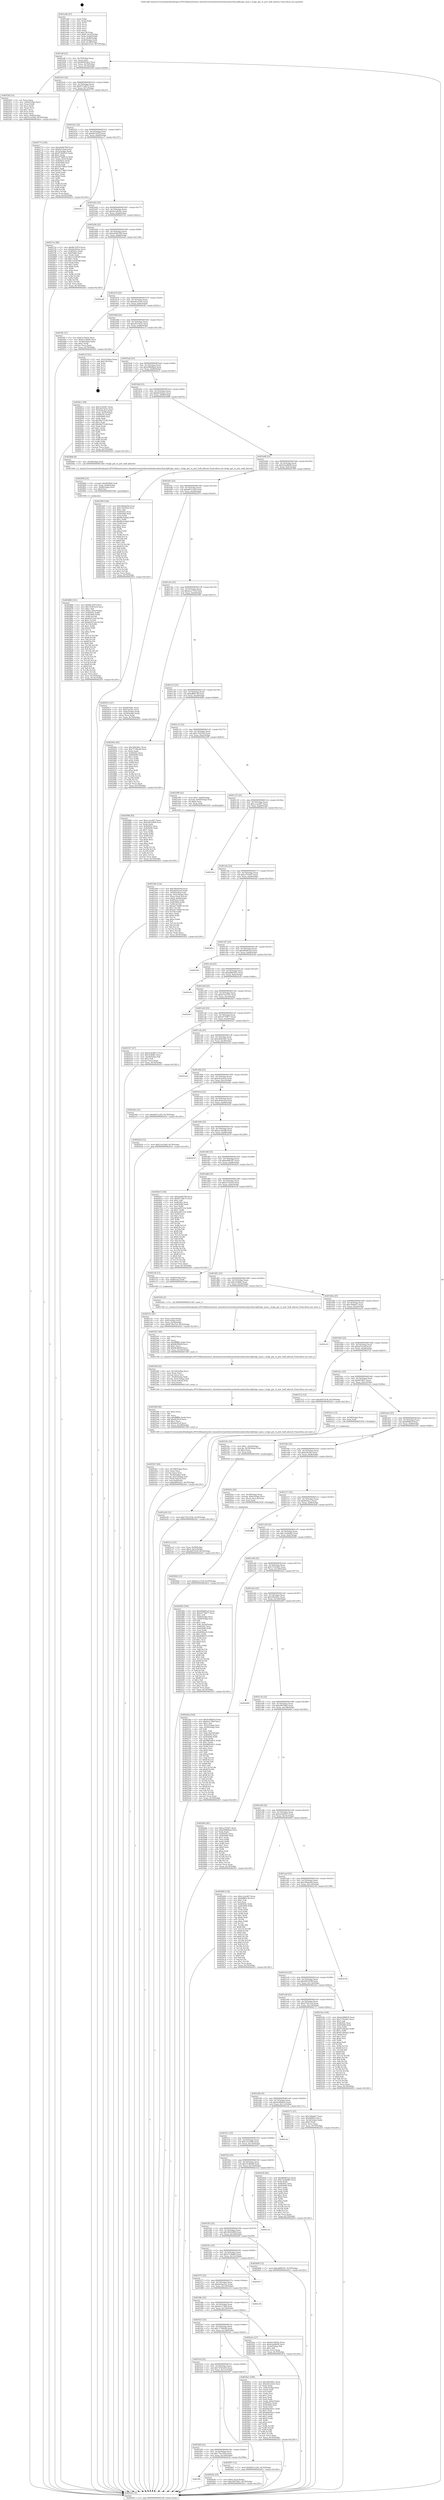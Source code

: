 digraph "0x401ad0" {
  label = "0x401ad0 (/mnt/c/Users/mathe/Desktop/tcc/POCII/binaries/extr_linuxdriversnetethernethisiliconhns3hns3pfhclge_main.c_hclge_get_rx_priv_buff_alloced_Final-ollvm.out::main(0))"
  labelloc = "t"
  node[shape=record]

  Entry [label="",width=0.3,height=0.3,shape=circle,fillcolor=black,style=filled]
  "0x401aff" [label="{
     0x401aff [23]\l
     | [instrs]\l
     &nbsp;&nbsp;0x401aff \<+3\>: mov -0x70(%rbp),%eax\l
     &nbsp;&nbsp;0x401b02 \<+2\>: mov %eax,%ecx\l
     &nbsp;&nbsp;0x401b04 \<+6\>: sub $0x84993da1,%ecx\l
     &nbsp;&nbsp;0x401b0a \<+3\>: mov %eax,-0x74(%rbp)\l
     &nbsp;&nbsp;0x401b0d \<+3\>: mov %ecx,-0x78(%rbp)\l
     &nbsp;&nbsp;0x401b10 \<+6\>: je 00000000004025df \<main+0xb0f\>\l
  }"]
  "0x4025df" [label="{
     0x4025df [33]\l
     | [instrs]\l
     &nbsp;&nbsp;0x4025df \<+2\>: xor %eax,%eax\l
     &nbsp;&nbsp;0x4025e1 \<+3\>: mov -0x64(%rbp),%ecx\l
     &nbsp;&nbsp;0x4025e4 \<+2\>: mov %eax,%edx\l
     &nbsp;&nbsp;0x4025e6 \<+2\>: sub %ecx,%edx\l
     &nbsp;&nbsp;0x4025e8 \<+2\>: mov %eax,%ecx\l
     &nbsp;&nbsp;0x4025ea \<+3\>: sub $0x1,%ecx\l
     &nbsp;&nbsp;0x4025ed \<+2\>: add %ecx,%edx\l
     &nbsp;&nbsp;0x4025ef \<+2\>: sub %edx,%eax\l
     &nbsp;&nbsp;0x4025f1 \<+3\>: mov %eax,-0x64(%rbp)\l
     &nbsp;&nbsp;0x4025f4 \<+7\>: movl $0x51ecf3d6,-0x70(%rbp)\l
     &nbsp;&nbsp;0x4025fb \<+5\>: jmp 0000000000402d31 \<main+0x1261\>\l
  }"]
  "0x401b16" [label="{
     0x401b16 [22]\l
     | [instrs]\l
     &nbsp;&nbsp;0x401b16 \<+5\>: jmp 0000000000401b1b \<main+0x4b\>\l
     &nbsp;&nbsp;0x401b1b \<+3\>: mov -0x74(%rbp),%eax\l
     &nbsp;&nbsp;0x401b1e \<+5\>: sub $0x87c3db75,%eax\l
     &nbsp;&nbsp;0x401b23 \<+3\>: mov %eax,-0x7c(%rbp)\l
     &nbsp;&nbsp;0x401b26 \<+6\>: je 0000000000402775 \<main+0xca5\>\l
  }"]
  Exit [label="",width=0.3,height=0.3,shape=circle,fillcolor=black,style=filled,peripheries=2]
  "0x402775" [label="{
     0x402775 [109]\l
     | [instrs]\l
     &nbsp;&nbsp;0x402775 \<+5\>: mov $0xa426b799,%eax\l
     &nbsp;&nbsp;0x40277a \<+5\>: mov $0x8a7e2a8,%ecx\l
     &nbsp;&nbsp;0x40277f \<+3\>: mov -0x5c(%rbp),%edx\l
     &nbsp;&nbsp;0x402782 \<+6\>: sub $0x973b6914,%edx\l
     &nbsp;&nbsp;0x402788 \<+3\>: add $0x1,%edx\l
     &nbsp;&nbsp;0x40278b \<+6\>: add $0x973b6914,%edx\l
     &nbsp;&nbsp;0x402791 \<+3\>: mov %edx,-0x5c(%rbp)\l
     &nbsp;&nbsp;0x402794 \<+7\>: mov 0x40505c,%edx\l
     &nbsp;&nbsp;0x40279b \<+7\>: mov 0x405060,%esi\l
     &nbsp;&nbsp;0x4027a2 \<+2\>: mov %edx,%edi\l
     &nbsp;&nbsp;0x4027a4 \<+6\>: sub $0x367786a3,%edi\l
     &nbsp;&nbsp;0x4027aa \<+3\>: sub $0x1,%edi\l
     &nbsp;&nbsp;0x4027ad \<+6\>: add $0x367786a3,%edi\l
     &nbsp;&nbsp;0x4027b3 \<+3\>: imul %edi,%edx\l
     &nbsp;&nbsp;0x4027b6 \<+3\>: and $0x1,%edx\l
     &nbsp;&nbsp;0x4027b9 \<+3\>: cmp $0x0,%edx\l
     &nbsp;&nbsp;0x4027bc \<+4\>: sete %r8b\l
     &nbsp;&nbsp;0x4027c0 \<+3\>: cmp $0xa,%esi\l
     &nbsp;&nbsp;0x4027c3 \<+4\>: setl %r9b\l
     &nbsp;&nbsp;0x4027c7 \<+3\>: mov %r8b,%r10b\l
     &nbsp;&nbsp;0x4027ca \<+3\>: and %r9b,%r10b\l
     &nbsp;&nbsp;0x4027cd \<+3\>: xor %r9b,%r8b\l
     &nbsp;&nbsp;0x4027d0 \<+3\>: or %r8b,%r10b\l
     &nbsp;&nbsp;0x4027d3 \<+4\>: test $0x1,%r10b\l
     &nbsp;&nbsp;0x4027d7 \<+3\>: cmovne %ecx,%eax\l
     &nbsp;&nbsp;0x4027da \<+3\>: mov %eax,-0x70(%rbp)\l
     &nbsp;&nbsp;0x4027dd \<+5\>: jmp 0000000000402d31 \<main+0x1261\>\l
  }"]
  "0x401b2c" [label="{
     0x401b2c [22]\l
     | [instrs]\l
     &nbsp;&nbsp;0x401b2c \<+5\>: jmp 0000000000401b31 \<main+0x61\>\l
     &nbsp;&nbsp;0x401b31 \<+3\>: mov -0x74(%rbp),%eax\l
     &nbsp;&nbsp;0x401b34 \<+5\>: sub $0x8fc3297f,%eax\l
     &nbsp;&nbsp;0x401b39 \<+3\>: mov %eax,-0x80(%rbp)\l
     &nbsp;&nbsp;0x401b3c \<+6\>: je 0000000000402cc7 \<main+0x11f7\>\l
  }"]
  "0x401ff2" [label="{
     0x401ff2\l
  }", style=dashed]
  "0x402cc7" [label="{
     0x402cc7\l
  }", style=dashed]
  "0x401b42" [label="{
     0x401b42 [25]\l
     | [instrs]\l
     &nbsp;&nbsp;0x401b42 \<+5\>: jmp 0000000000401b47 \<main+0x77\>\l
     &nbsp;&nbsp;0x401b47 \<+3\>: mov -0x74(%rbp),%eax\l
     &nbsp;&nbsp;0x401b4a \<+5\>: sub $0x9a1d918c,%eax\l
     &nbsp;&nbsp;0x401b4f \<+6\>: mov %eax,-0x84(%rbp)\l
     &nbsp;&nbsp;0x401b55 \<+6\>: je 00000000004027ee \<main+0xd1e\>\l
  }"]
  "0x402b5b" [label="{
     0x402b5b [19]\l
     | [instrs]\l
     &nbsp;&nbsp;0x402b5b \<+7\>: movl $0x0,-0x3c(%rbp)\l
     &nbsp;&nbsp;0x402b62 \<+7\>: movl $0x2997f462,-0x70(%rbp)\l
     &nbsp;&nbsp;0x402b69 \<+5\>: jmp 0000000000402d31 \<main+0x1261\>\l
  }"]
  "0x4027ee" [label="{
     0x4027ee [88]\l
     | [instrs]\l
     &nbsp;&nbsp;0x4027ee \<+5\>: mov $0x8fc3297f,%eax\l
     &nbsp;&nbsp;0x4027f3 \<+5\>: mov $0xb0c024ac,%ecx\l
     &nbsp;&nbsp;0x4027f8 \<+7\>: mov 0x40505c,%edx\l
     &nbsp;&nbsp;0x4027ff \<+7\>: mov 0x405060,%esi\l
     &nbsp;&nbsp;0x402806 \<+2\>: mov %edx,%edi\l
     &nbsp;&nbsp;0x402808 \<+6\>: sub $0x1e5a8548,%edi\l
     &nbsp;&nbsp;0x40280e \<+3\>: sub $0x1,%edi\l
     &nbsp;&nbsp;0x402811 \<+6\>: add $0x1e5a8548,%edi\l
     &nbsp;&nbsp;0x402817 \<+3\>: imul %edi,%edx\l
     &nbsp;&nbsp;0x40281a \<+3\>: and $0x1,%edx\l
     &nbsp;&nbsp;0x40281d \<+3\>: cmp $0x0,%edx\l
     &nbsp;&nbsp;0x402820 \<+4\>: sete %r8b\l
     &nbsp;&nbsp;0x402824 \<+3\>: cmp $0xa,%esi\l
     &nbsp;&nbsp;0x402827 \<+4\>: setl %r9b\l
     &nbsp;&nbsp;0x40282b \<+3\>: mov %r8b,%r10b\l
     &nbsp;&nbsp;0x40282e \<+3\>: and %r9b,%r10b\l
     &nbsp;&nbsp;0x402831 \<+3\>: xor %r9b,%r8b\l
     &nbsp;&nbsp;0x402834 \<+3\>: or %r8b,%r10b\l
     &nbsp;&nbsp;0x402837 \<+4\>: test $0x1,%r10b\l
     &nbsp;&nbsp;0x40283b \<+3\>: cmovne %ecx,%eax\l
     &nbsp;&nbsp;0x40283e \<+3\>: mov %eax,-0x70(%rbp)\l
     &nbsp;&nbsp;0x402841 \<+5\>: jmp 0000000000402d31 \<main+0x1261\>\l
  }"]
  "0x401b5b" [label="{
     0x401b5b [25]\l
     | [instrs]\l
     &nbsp;&nbsp;0x401b5b \<+5\>: jmp 0000000000401b60 \<main+0x90\>\l
     &nbsp;&nbsp;0x401b60 \<+3\>: mov -0x74(%rbp),%eax\l
     &nbsp;&nbsp;0x401b63 \<+5\>: sub $0xa426b799,%eax\l
     &nbsp;&nbsp;0x401b68 \<+6\>: mov %eax,-0x88(%rbp)\l
     &nbsp;&nbsp;0x401b6e \<+6\>: je 0000000000402ca6 \<main+0x11d6\>\l
  }"]
  "0x402a26" [label="{
     0x402a26 [12]\l
     | [instrs]\l
     &nbsp;&nbsp;0x402a26 \<+7\>: movl $0x77bc163b,-0x70(%rbp)\l
     &nbsp;&nbsp;0x402a2d \<+5\>: jmp 0000000000402d31 \<main+0x1261\>\l
  }"]
  "0x402ca6" [label="{
     0x402ca6\l
  }", style=dashed]
  "0x401b74" [label="{
     0x401b74 [25]\l
     | [instrs]\l
     &nbsp;&nbsp;0x401b74 \<+5\>: jmp 0000000000401b79 \<main+0xa9\>\l
     &nbsp;&nbsp;0x401b79 \<+3\>: mov -0x74(%rbp),%eax\l
     &nbsp;&nbsp;0x401b7c \<+5\>: sub $0xa6ee33a5,%eax\l
     &nbsp;&nbsp;0x401b81 \<+6\>: mov %eax,-0x8c(%rbp)\l
     &nbsp;&nbsp;0x401b87 \<+6\>: je 0000000000401ffc \<main+0x52c\>\l
  }"]
  "0x402942" [label="{
     0x402942 [12]\l
     | [instrs]\l
     &nbsp;&nbsp;0x402942 \<+7\>: movl $0xbcec7318,-0x70(%rbp)\l
     &nbsp;&nbsp;0x402949 \<+5\>: jmp 0000000000402d31 \<main+0x1261\>\l
  }"]
  "0x401ffc" [label="{
     0x401ffc [27]\l
     | [instrs]\l
     &nbsp;&nbsp;0x401ffc \<+5\>: mov $0xf1e7b43e,%eax\l
     &nbsp;&nbsp;0x402001 \<+5\>: mov $0x67c56b8e,%ecx\l
     &nbsp;&nbsp;0x402006 \<+3\>: mov -0x38(%rbp),%edx\l
     &nbsp;&nbsp;0x402009 \<+3\>: cmp $0x2,%edx\l
     &nbsp;&nbsp;0x40200c \<+3\>: cmovne %ecx,%eax\l
     &nbsp;&nbsp;0x40200f \<+3\>: mov %eax,-0x70(%rbp)\l
     &nbsp;&nbsp;0x402012 \<+5\>: jmp 0000000000402d31 \<main+0x1261\>\l
  }"]
  "0x401b8d" [label="{
     0x401b8d [25]\l
     | [instrs]\l
     &nbsp;&nbsp;0x401b8d \<+5\>: jmp 0000000000401b92 \<main+0xc2\>\l
     &nbsp;&nbsp;0x401b92 \<+3\>: mov -0x74(%rbp),%eax\l
     &nbsp;&nbsp;0x401b95 \<+5\>: sub $0xa9274e5c,%eax\l
     &nbsp;&nbsp;0x401b9a \<+6\>: mov %eax,-0x90(%rbp)\l
     &nbsp;&nbsp;0x401ba0 \<+6\>: je 0000000000402c1f \<main+0x114f\>\l
  }"]
  "0x402d31" [label="{
     0x402d31 [5]\l
     | [instrs]\l
     &nbsp;&nbsp;0x402d31 \<+5\>: jmp 0000000000401aff \<main+0x2f\>\l
  }"]
  "0x401ad0" [label="{
     0x401ad0 [47]\l
     | [instrs]\l
     &nbsp;&nbsp;0x401ad0 \<+1\>: push %rbp\l
     &nbsp;&nbsp;0x401ad1 \<+3\>: mov %rsp,%rbp\l
     &nbsp;&nbsp;0x401ad4 \<+2\>: push %r15\l
     &nbsp;&nbsp;0x401ad6 \<+2\>: push %r14\l
     &nbsp;&nbsp;0x401ad8 \<+2\>: push %r13\l
     &nbsp;&nbsp;0x401ada \<+2\>: push %r12\l
     &nbsp;&nbsp;0x401adc \<+1\>: push %rbx\l
     &nbsp;&nbsp;0x401add \<+7\>: sub $0x128,%rsp\l
     &nbsp;&nbsp;0x401ae4 \<+7\>: movl $0x0,-0x3c(%rbp)\l
     &nbsp;&nbsp;0x401aeb \<+3\>: mov %edi,-0x40(%rbp)\l
     &nbsp;&nbsp;0x401aee \<+4\>: mov %rsi,-0x48(%rbp)\l
     &nbsp;&nbsp;0x401af2 \<+3\>: mov -0x40(%rbp),%edi\l
     &nbsp;&nbsp;0x401af5 \<+3\>: mov %edi,-0x38(%rbp)\l
     &nbsp;&nbsp;0x401af8 \<+7\>: movl $0xa6ee33a5,-0x70(%rbp)\l
  }"]
  "0x401fd9" [label="{
     0x401fd9 [25]\l
     | [instrs]\l
     &nbsp;&nbsp;0x401fd9 \<+5\>: jmp 0000000000401fde \<main+0x50e\>\l
     &nbsp;&nbsp;0x401fde \<+3\>: mov -0x74(%rbp),%eax\l
     &nbsp;&nbsp;0x401fe1 \<+5\>: sub $0x77bc163b,%eax\l
     &nbsp;&nbsp;0x401fe6 \<+6\>: mov %eax,-0x140(%rbp)\l
     &nbsp;&nbsp;0x401fec \<+6\>: je 0000000000402b5b \<main+0x108b\>\l
  }"]
  "0x402c1f" [label="{
     0x402c1f [21]\l
     | [instrs]\l
     &nbsp;&nbsp;0x402c1f \<+3\>: mov -0x2c(%rbp),%eax\l
     &nbsp;&nbsp;0x402c22 \<+7\>: add $0x128,%rsp\l
     &nbsp;&nbsp;0x402c29 \<+1\>: pop %rbx\l
     &nbsp;&nbsp;0x402c2a \<+2\>: pop %r12\l
     &nbsp;&nbsp;0x402c2c \<+2\>: pop %r13\l
     &nbsp;&nbsp;0x402c2e \<+2\>: pop %r14\l
     &nbsp;&nbsp;0x402c30 \<+2\>: pop %r15\l
     &nbsp;&nbsp;0x402c32 \<+1\>: pop %rbp\l
     &nbsp;&nbsp;0x402c33 \<+1\>: ret\l
  }"]
  "0x401ba6" [label="{
     0x401ba6 [25]\l
     | [instrs]\l
     &nbsp;&nbsp;0x401ba6 \<+5\>: jmp 0000000000401bab \<main+0xdb\>\l
     &nbsp;&nbsp;0x401bab \<+3\>: mov -0x74(%rbp),%eax\l
     &nbsp;&nbsp;0x401bae \<+5\>: sub $0xa996d6ad,%eax\l
     &nbsp;&nbsp;0x401bb3 \<+6\>: mov %eax,-0x94(%rbp)\l
     &nbsp;&nbsp;0x401bb9 \<+6\>: je 0000000000402bc1 \<main+0x10f1\>\l
  }"]
  "0x402907" [label="{
     0x402907 [12]\l
     | [instrs]\l
     &nbsp;&nbsp;0x402907 \<+7\>: movl $0xb6511a93,-0x70(%rbp)\l
     &nbsp;&nbsp;0x40290e \<+5\>: jmp 0000000000402d31 \<main+0x1261\>\l
  }"]
  "0x402bc1" [label="{
     0x402bc1 [94]\l
     | [instrs]\l
     &nbsp;&nbsp;0x402bc1 \<+5\>: mov $0xce7fc0d7,%eax\l
     &nbsp;&nbsp;0x402bc6 \<+5\>: mov $0xa9274e5c,%ecx\l
     &nbsp;&nbsp;0x402bcb \<+3\>: mov -0x3c(%rbp),%edx\l
     &nbsp;&nbsp;0x402bce \<+3\>: mov %edx,-0x2c(%rbp)\l
     &nbsp;&nbsp;0x402bd1 \<+7\>: mov 0x40505c,%edx\l
     &nbsp;&nbsp;0x402bd8 \<+7\>: mov 0x405060,%esi\l
     &nbsp;&nbsp;0x402bdf \<+2\>: mov %edx,%edi\l
     &nbsp;&nbsp;0x402be1 \<+6\>: sub $0x49a751d8,%edi\l
     &nbsp;&nbsp;0x402be7 \<+3\>: sub $0x1,%edi\l
     &nbsp;&nbsp;0x402bea \<+6\>: add $0x49a751d8,%edi\l
     &nbsp;&nbsp;0x402bf0 \<+3\>: imul %edi,%edx\l
     &nbsp;&nbsp;0x402bf3 \<+3\>: and $0x1,%edx\l
     &nbsp;&nbsp;0x402bf6 \<+3\>: cmp $0x0,%edx\l
     &nbsp;&nbsp;0x402bf9 \<+4\>: sete %r8b\l
     &nbsp;&nbsp;0x402bfd \<+3\>: cmp $0xa,%esi\l
     &nbsp;&nbsp;0x402c00 \<+4\>: setl %r9b\l
     &nbsp;&nbsp;0x402c04 \<+3\>: mov %r8b,%r10b\l
     &nbsp;&nbsp;0x402c07 \<+3\>: and %r9b,%r10b\l
     &nbsp;&nbsp;0x402c0a \<+3\>: xor %r9b,%r8b\l
     &nbsp;&nbsp;0x402c0d \<+3\>: or %r8b,%r10b\l
     &nbsp;&nbsp;0x402c10 \<+4\>: test $0x1,%r10b\l
     &nbsp;&nbsp;0x402c14 \<+3\>: cmovne %ecx,%eax\l
     &nbsp;&nbsp;0x402c17 \<+3\>: mov %eax,-0x70(%rbp)\l
     &nbsp;&nbsp;0x402c1a \<+5\>: jmp 0000000000402d31 \<main+0x1261\>\l
  }"]
  "0x401bbf" [label="{
     0x401bbf [25]\l
     | [instrs]\l
     &nbsp;&nbsp;0x401bbf \<+5\>: jmp 0000000000401bc4 \<main+0xf4\>\l
     &nbsp;&nbsp;0x401bc4 \<+3\>: mov -0x74(%rbp),%eax\l
     &nbsp;&nbsp;0x401bc7 \<+5\>: sub $0xb0c024ac,%eax\l
     &nbsp;&nbsp;0x401bcc \<+6\>: mov %eax,-0x98(%rbp)\l
     &nbsp;&nbsp;0x401bd2 \<+6\>: je 0000000000402846 \<main+0xd76\>\l
  }"]
  "0x401fc0" [label="{
     0x401fc0 [25]\l
     | [instrs]\l
     &nbsp;&nbsp;0x401fc0 \<+5\>: jmp 0000000000401fc5 \<main+0x4f5\>\l
     &nbsp;&nbsp;0x401fc5 \<+3\>: mov -0x74(%rbp),%eax\l
     &nbsp;&nbsp;0x401fc8 \<+5\>: sub $0x74361d16,%eax\l
     &nbsp;&nbsp;0x401fcd \<+6\>: mov %eax,-0x13c(%rbp)\l
     &nbsp;&nbsp;0x401fd3 \<+6\>: je 0000000000402907 \<main+0xe37\>\l
  }"]
  "0x402846" [label="{
     0x402846 [9]\l
     | [instrs]\l
     &nbsp;&nbsp;0x402846 \<+4\>: mov -0x58(%rbp),%rdi\l
     &nbsp;&nbsp;0x40284a \<+5\>: call 00000000004015b0 \<hclge_get_rx_priv_buff_alloced\>\l
     | [calls]\l
     &nbsp;&nbsp;0x4015b0 \{1\} (/mnt/c/Users/mathe/Desktop/tcc/POCII/binaries/extr_linuxdriversnetethernethisiliconhns3hns3pfhclge_main.c_hclge_get_rx_priv_buff_alloced_Final-ollvm.out::hclge_get_rx_priv_buff_alloced)\l
  }"]
  "0x401bd8" [label="{
     0x401bd8 [25]\l
     | [instrs]\l
     &nbsp;&nbsp;0x401bd8 \<+5\>: jmp 0000000000401bdd \<main+0x10d\>\l
     &nbsp;&nbsp;0x401bdd \<+3\>: mov -0x74(%rbp),%eax\l
     &nbsp;&nbsp;0x401be0 \<+5\>: sub $0xb3aa9658,%eax\l
     &nbsp;&nbsp;0x401be5 \<+6\>: mov %eax,-0x9c(%rbp)\l
     &nbsp;&nbsp;0x401beb \<+6\>: je 0000000000402309 \<main+0x839\>\l
  }"]
  "0x4029a1" [label="{
     0x4029a1 [109]\l
     | [instrs]\l
     &nbsp;&nbsp;0x4029a1 \<+5\>: mov $0x249c08cc,%eax\l
     &nbsp;&nbsp;0x4029a6 \<+5\>: mov $0xe6e2cbcb,%ecx\l
     &nbsp;&nbsp;0x4029ab \<+2\>: xor %edx,%edx\l
     &nbsp;&nbsp;0x4029ad \<+3\>: mov -0x6c(%rbp),%esi\l
     &nbsp;&nbsp;0x4029b0 \<+2\>: mov %edx,%edi\l
     &nbsp;&nbsp;0x4029b2 \<+2\>: sub %esi,%edi\l
     &nbsp;&nbsp;0x4029b4 \<+2\>: mov %edx,%esi\l
     &nbsp;&nbsp;0x4029b6 \<+3\>: sub $0x1,%esi\l
     &nbsp;&nbsp;0x4029b9 \<+2\>: add %esi,%edi\l
     &nbsp;&nbsp;0x4029bb \<+2\>: sub %edi,%edx\l
     &nbsp;&nbsp;0x4029bd \<+3\>: mov %edx,-0x6c(%rbp)\l
     &nbsp;&nbsp;0x4029c0 \<+7\>: mov 0x40505c,%edx\l
     &nbsp;&nbsp;0x4029c7 \<+7\>: mov 0x405060,%esi\l
     &nbsp;&nbsp;0x4029ce \<+2\>: mov %edx,%edi\l
     &nbsp;&nbsp;0x4029d0 \<+6\>: sub $0xb6da0ee1,%edi\l
     &nbsp;&nbsp;0x4029d6 \<+3\>: sub $0x1,%edi\l
     &nbsp;&nbsp;0x4029d9 \<+6\>: add $0xb6da0ee1,%edi\l
     &nbsp;&nbsp;0x4029df \<+3\>: imul %edi,%edx\l
     &nbsp;&nbsp;0x4029e2 \<+3\>: and $0x1,%edx\l
     &nbsp;&nbsp;0x4029e5 \<+3\>: cmp $0x0,%edx\l
     &nbsp;&nbsp;0x4029e8 \<+4\>: sete %r8b\l
     &nbsp;&nbsp;0x4029ec \<+3\>: cmp $0xa,%esi\l
     &nbsp;&nbsp;0x4029ef \<+4\>: setl %r9b\l
     &nbsp;&nbsp;0x4029f3 \<+3\>: mov %r8b,%r10b\l
     &nbsp;&nbsp;0x4029f6 \<+3\>: and %r9b,%r10b\l
     &nbsp;&nbsp;0x4029f9 \<+3\>: xor %r9b,%r8b\l
     &nbsp;&nbsp;0x4029fc \<+3\>: or %r8b,%r10b\l
     &nbsp;&nbsp;0x4029ff \<+4\>: test $0x1,%r10b\l
     &nbsp;&nbsp;0x402a03 \<+3\>: cmovne %ecx,%eax\l
     &nbsp;&nbsp;0x402a06 \<+3\>: mov %eax,-0x70(%rbp)\l
     &nbsp;&nbsp;0x402a09 \<+5\>: jmp 0000000000402d31 \<main+0x1261\>\l
  }"]
  "0x402309" [label="{
     0x402309 [144]\l
     | [instrs]\l
     &nbsp;&nbsp;0x402309 \<+5\>: mov $0x390abe9d,%eax\l
     &nbsp;&nbsp;0x40230e \<+5\>: mov $0xc7d25f2d,%ecx\l
     &nbsp;&nbsp;0x402313 \<+2\>: mov $0x1,%dl\l
     &nbsp;&nbsp;0x402315 \<+7\>: mov 0x40505c,%esi\l
     &nbsp;&nbsp;0x40231c \<+7\>: mov 0x405060,%edi\l
     &nbsp;&nbsp;0x402323 \<+3\>: mov %esi,%r8d\l
     &nbsp;&nbsp;0x402326 \<+7\>: sub $0x89c2ebbd,%r8d\l
     &nbsp;&nbsp;0x40232d \<+4\>: sub $0x1,%r8d\l
     &nbsp;&nbsp;0x402331 \<+7\>: add $0x89c2ebbd,%r8d\l
     &nbsp;&nbsp;0x402338 \<+4\>: imul %r8d,%esi\l
     &nbsp;&nbsp;0x40233c \<+3\>: and $0x1,%esi\l
     &nbsp;&nbsp;0x40233f \<+3\>: cmp $0x0,%esi\l
     &nbsp;&nbsp;0x402342 \<+4\>: sete %r9b\l
     &nbsp;&nbsp;0x402346 \<+3\>: cmp $0xa,%edi\l
     &nbsp;&nbsp;0x402349 \<+4\>: setl %r10b\l
     &nbsp;&nbsp;0x40234d \<+3\>: mov %r9b,%r11b\l
     &nbsp;&nbsp;0x402350 \<+4\>: xor $0xff,%r11b\l
     &nbsp;&nbsp;0x402354 \<+3\>: mov %r10b,%bl\l
     &nbsp;&nbsp;0x402357 \<+3\>: xor $0xff,%bl\l
     &nbsp;&nbsp;0x40235a \<+3\>: xor $0x1,%dl\l
     &nbsp;&nbsp;0x40235d \<+3\>: mov %r11b,%r14b\l
     &nbsp;&nbsp;0x402360 \<+4\>: and $0xff,%r14b\l
     &nbsp;&nbsp;0x402364 \<+3\>: and %dl,%r9b\l
     &nbsp;&nbsp;0x402367 \<+3\>: mov %bl,%r15b\l
     &nbsp;&nbsp;0x40236a \<+4\>: and $0xff,%r15b\l
     &nbsp;&nbsp;0x40236e \<+3\>: and %dl,%r10b\l
     &nbsp;&nbsp;0x402371 \<+3\>: or %r9b,%r14b\l
     &nbsp;&nbsp;0x402374 \<+3\>: or %r10b,%r15b\l
     &nbsp;&nbsp;0x402377 \<+3\>: xor %r15b,%r14b\l
     &nbsp;&nbsp;0x40237a \<+3\>: or %bl,%r11b\l
     &nbsp;&nbsp;0x40237d \<+4\>: xor $0xff,%r11b\l
     &nbsp;&nbsp;0x402381 \<+3\>: or $0x1,%dl\l
     &nbsp;&nbsp;0x402384 \<+3\>: and %dl,%r11b\l
     &nbsp;&nbsp;0x402387 \<+3\>: or %r11b,%r14b\l
     &nbsp;&nbsp;0x40238a \<+4\>: test $0x1,%r14b\l
     &nbsp;&nbsp;0x40238e \<+3\>: cmovne %ecx,%eax\l
     &nbsp;&nbsp;0x402391 \<+3\>: mov %eax,-0x70(%rbp)\l
     &nbsp;&nbsp;0x402394 \<+5\>: jmp 0000000000402d31 \<main+0x1261\>\l
  }"]
  "0x401bf1" [label="{
     0x401bf1 [25]\l
     | [instrs]\l
     &nbsp;&nbsp;0x401bf1 \<+5\>: jmp 0000000000401bf6 \<main+0x126\>\l
     &nbsp;&nbsp;0x401bf6 \<+3\>: mov -0x74(%rbp),%eax\l
     &nbsp;&nbsp;0x401bf9 \<+5\>: sub $0xb6511a93,%eax\l
     &nbsp;&nbsp;0x401bfe \<+6\>: mov %eax,-0xa0(%rbp)\l
     &nbsp;&nbsp;0x401c04 \<+6\>: je 0000000000402913 \<main+0xe43\>\l
  }"]
  "0x402866" [label="{
     0x402866 [161]\l
     | [instrs]\l
     &nbsp;&nbsp;0x402866 \<+5\>: mov $0x8fc3297f,%esi\l
     &nbsp;&nbsp;0x40286b \<+5\>: mov $0x74361d16,%ecx\l
     &nbsp;&nbsp;0x402870 \<+2\>: mov $0x1,%dl\l
     &nbsp;&nbsp;0x402872 \<+7\>: movl $0x0,-0x6c(%rbp)\l
     &nbsp;&nbsp;0x402879 \<+8\>: mov 0x40505c,%r8d\l
     &nbsp;&nbsp;0x402881 \<+8\>: mov 0x405060,%r9d\l
     &nbsp;&nbsp;0x402889 \<+3\>: mov %r8d,%r10d\l
     &nbsp;&nbsp;0x40288c \<+7\>: sub $0xbfc915ed,%r10d\l
     &nbsp;&nbsp;0x402893 \<+4\>: sub $0x1,%r10d\l
     &nbsp;&nbsp;0x402897 \<+7\>: add $0xbfc915ed,%r10d\l
     &nbsp;&nbsp;0x40289e \<+4\>: imul %r10d,%r8d\l
     &nbsp;&nbsp;0x4028a2 \<+4\>: and $0x1,%r8d\l
     &nbsp;&nbsp;0x4028a6 \<+4\>: cmp $0x0,%r8d\l
     &nbsp;&nbsp;0x4028aa \<+4\>: sete %r11b\l
     &nbsp;&nbsp;0x4028ae \<+4\>: cmp $0xa,%r9d\l
     &nbsp;&nbsp;0x4028b2 \<+3\>: setl %bl\l
     &nbsp;&nbsp;0x4028b5 \<+3\>: mov %r11b,%r14b\l
     &nbsp;&nbsp;0x4028b8 \<+4\>: xor $0xff,%r14b\l
     &nbsp;&nbsp;0x4028bc \<+3\>: mov %bl,%r15b\l
     &nbsp;&nbsp;0x4028bf \<+4\>: xor $0xff,%r15b\l
     &nbsp;&nbsp;0x4028c3 \<+3\>: xor $0x0,%dl\l
     &nbsp;&nbsp;0x4028c6 \<+3\>: mov %r14b,%r12b\l
     &nbsp;&nbsp;0x4028c9 \<+4\>: and $0x0,%r12b\l
     &nbsp;&nbsp;0x4028cd \<+3\>: and %dl,%r11b\l
     &nbsp;&nbsp;0x4028d0 \<+3\>: mov %r15b,%r13b\l
     &nbsp;&nbsp;0x4028d3 \<+4\>: and $0x0,%r13b\l
     &nbsp;&nbsp;0x4028d7 \<+2\>: and %dl,%bl\l
     &nbsp;&nbsp;0x4028d9 \<+3\>: or %r11b,%r12b\l
     &nbsp;&nbsp;0x4028dc \<+3\>: or %bl,%r13b\l
     &nbsp;&nbsp;0x4028df \<+3\>: xor %r13b,%r12b\l
     &nbsp;&nbsp;0x4028e2 \<+3\>: or %r15b,%r14b\l
     &nbsp;&nbsp;0x4028e5 \<+4\>: xor $0xff,%r14b\l
     &nbsp;&nbsp;0x4028e9 \<+3\>: or $0x0,%dl\l
     &nbsp;&nbsp;0x4028ec \<+3\>: and %dl,%r14b\l
     &nbsp;&nbsp;0x4028ef \<+3\>: or %r14b,%r12b\l
     &nbsp;&nbsp;0x4028f2 \<+4\>: test $0x1,%r12b\l
     &nbsp;&nbsp;0x4028f6 \<+3\>: cmovne %ecx,%esi\l
     &nbsp;&nbsp;0x4028f9 \<+3\>: mov %esi,-0x70(%rbp)\l
     &nbsp;&nbsp;0x4028fc \<+6\>: mov %eax,-0x14c(%rbp)\l
     &nbsp;&nbsp;0x402902 \<+5\>: jmp 0000000000402d31 \<main+0x1261\>\l
  }"]
  "0x402913" [label="{
     0x402913 [27]\l
     | [instrs]\l
     &nbsp;&nbsp;0x402913 \<+5\>: mov $0x8f1f481,%eax\l
     &nbsp;&nbsp;0x402918 \<+5\>: mov $0xf14e36c,%ecx\l
     &nbsp;&nbsp;0x40291d \<+3\>: mov -0x6c(%rbp),%edx\l
     &nbsp;&nbsp;0x402920 \<+3\>: cmp -0x50(%rbp),%edx\l
     &nbsp;&nbsp;0x402923 \<+3\>: cmovl %ecx,%eax\l
     &nbsp;&nbsp;0x402926 \<+3\>: mov %eax,-0x70(%rbp)\l
     &nbsp;&nbsp;0x402929 \<+5\>: jmp 0000000000402d31 \<main+0x1261\>\l
  }"]
  "0x401c0a" [label="{
     0x401c0a [25]\l
     | [instrs]\l
     &nbsp;&nbsp;0x401c0a \<+5\>: jmp 0000000000401c0f \<main+0x13f\>\l
     &nbsp;&nbsp;0x401c0f \<+3\>: mov -0x74(%rbp),%eax\l
     &nbsp;&nbsp;0x401c12 \<+5\>: sub $0xbcec7318,%eax\l
     &nbsp;&nbsp;0x401c17 \<+6\>: mov %eax,-0xa4(%rbp)\l
     &nbsp;&nbsp;0x401c1d \<+6\>: je 000000000040294e \<main+0xe7e\>\l
  }"]
  "0x40284f" [label="{
     0x40284f [23]\l
     | [instrs]\l
     &nbsp;&nbsp;0x40284f \<+10\>: movabs $0x4030b6,%rdi\l
     &nbsp;&nbsp;0x402859 \<+3\>: mov %eax,-0x68(%rbp)\l
     &nbsp;&nbsp;0x40285c \<+3\>: mov -0x68(%rbp),%esi\l
     &nbsp;&nbsp;0x40285f \<+2\>: mov $0x0,%al\l
     &nbsp;&nbsp;0x402861 \<+5\>: call 0000000000401040 \<printf@plt\>\l
     | [calls]\l
     &nbsp;&nbsp;0x401040 \{1\} (unknown)\l
  }"]
  "0x40294e" [label="{
     0x40294e [83]\l
     | [instrs]\l
     &nbsp;&nbsp;0x40294e \<+5\>: mov $0x249c08cc,%eax\l
     &nbsp;&nbsp;0x402953 \<+5\>: mov $0x71799cd0,%ecx\l
     &nbsp;&nbsp;0x402958 \<+2\>: xor %edx,%edx\l
     &nbsp;&nbsp;0x40295a \<+7\>: mov 0x40505c,%esi\l
     &nbsp;&nbsp;0x402961 \<+7\>: mov 0x405060,%edi\l
     &nbsp;&nbsp;0x402968 \<+3\>: sub $0x1,%edx\l
     &nbsp;&nbsp;0x40296b \<+3\>: mov %esi,%r8d\l
     &nbsp;&nbsp;0x40296e \<+3\>: add %edx,%r8d\l
     &nbsp;&nbsp;0x402971 \<+4\>: imul %r8d,%esi\l
     &nbsp;&nbsp;0x402975 \<+3\>: and $0x1,%esi\l
     &nbsp;&nbsp;0x402978 \<+3\>: cmp $0x0,%esi\l
     &nbsp;&nbsp;0x40297b \<+4\>: sete %r9b\l
     &nbsp;&nbsp;0x40297f \<+3\>: cmp $0xa,%edi\l
     &nbsp;&nbsp;0x402982 \<+4\>: setl %r10b\l
     &nbsp;&nbsp;0x402986 \<+3\>: mov %r9b,%r11b\l
     &nbsp;&nbsp;0x402989 \<+3\>: and %r10b,%r11b\l
     &nbsp;&nbsp;0x40298c \<+3\>: xor %r10b,%r9b\l
     &nbsp;&nbsp;0x40298f \<+3\>: or %r9b,%r11b\l
     &nbsp;&nbsp;0x402992 \<+4\>: test $0x1,%r11b\l
     &nbsp;&nbsp;0x402996 \<+3\>: cmovne %ecx,%eax\l
     &nbsp;&nbsp;0x402999 \<+3\>: mov %eax,-0x70(%rbp)\l
     &nbsp;&nbsp;0x40299c \<+5\>: jmp 0000000000402d31 \<main+0x1261\>\l
  }"]
  "0x401c23" [label="{
     0x401c23 [25]\l
     | [instrs]\l
     &nbsp;&nbsp;0x401c23 \<+5\>: jmp 0000000000401c28 \<main+0x158\>\l
     &nbsp;&nbsp;0x401c28 \<+3\>: mov -0x74(%rbp),%eax\l
     &nbsp;&nbsp;0x401c2b \<+5\>: sub $0xbff89138,%eax\l
     &nbsp;&nbsp;0x401c30 \<+6\>: mov %eax,-0xa8(%rbp)\l
     &nbsp;&nbsp;0x401c36 \<+6\>: je 0000000000402686 \<main+0xbb6\>\l
  }"]
  "0x4025b7" [label="{
     0x4025b7 [40]\l
     | [instrs]\l
     &nbsp;&nbsp;0x4025b7 \<+6\>: mov -0x148(%rbp),%ecx\l
     &nbsp;&nbsp;0x4025bd \<+3\>: imul %eax,%ecx\l
     &nbsp;&nbsp;0x4025c0 \<+3\>: movslq %ecx,%rsi\l
     &nbsp;&nbsp;0x4025c3 \<+4\>: mov -0x58(%rbp),%rdi\l
     &nbsp;&nbsp;0x4025c7 \<+4\>: movslq -0x5c(%rbp),%r8\l
     &nbsp;&nbsp;0x4025cb \<+4\>: mov (%rdi,%r8,8),%rdi\l
     &nbsp;&nbsp;0x4025cf \<+4\>: mov %rsi,0x8(%rdi)\l
     &nbsp;&nbsp;0x4025d3 \<+7\>: movl $0x84993da1,-0x70(%rbp)\l
     &nbsp;&nbsp;0x4025da \<+5\>: jmp 0000000000402d31 \<main+0x1261\>\l
  }"]
  "0x402686" [label="{
     0x402686 [83]\l
     | [instrs]\l
     &nbsp;&nbsp;0x402686 \<+5\>: mov $0xcc1ac467,%eax\l
     &nbsp;&nbsp;0x40268b \<+5\>: mov $0x59b32608,%ecx\l
     &nbsp;&nbsp;0x402690 \<+2\>: xor %edx,%edx\l
     &nbsp;&nbsp;0x402692 \<+7\>: mov 0x40505c,%esi\l
     &nbsp;&nbsp;0x402699 \<+7\>: mov 0x405060,%edi\l
     &nbsp;&nbsp;0x4026a0 \<+3\>: sub $0x1,%edx\l
     &nbsp;&nbsp;0x4026a3 \<+3\>: mov %esi,%r8d\l
     &nbsp;&nbsp;0x4026a6 \<+3\>: add %edx,%r8d\l
     &nbsp;&nbsp;0x4026a9 \<+4\>: imul %r8d,%esi\l
     &nbsp;&nbsp;0x4026ad \<+3\>: and $0x1,%esi\l
     &nbsp;&nbsp;0x4026b0 \<+3\>: cmp $0x0,%esi\l
     &nbsp;&nbsp;0x4026b3 \<+4\>: sete %r9b\l
     &nbsp;&nbsp;0x4026b7 \<+3\>: cmp $0xa,%edi\l
     &nbsp;&nbsp;0x4026ba \<+4\>: setl %r10b\l
     &nbsp;&nbsp;0x4026be \<+3\>: mov %r9b,%r11b\l
     &nbsp;&nbsp;0x4026c1 \<+3\>: and %r10b,%r11b\l
     &nbsp;&nbsp;0x4026c4 \<+3\>: xor %r10b,%r9b\l
     &nbsp;&nbsp;0x4026c7 \<+3\>: or %r9b,%r11b\l
     &nbsp;&nbsp;0x4026ca \<+4\>: test $0x1,%r11b\l
     &nbsp;&nbsp;0x4026ce \<+3\>: cmovne %ecx,%eax\l
     &nbsp;&nbsp;0x4026d1 \<+3\>: mov %eax,-0x70(%rbp)\l
     &nbsp;&nbsp;0x4026d4 \<+5\>: jmp 0000000000402d31 \<main+0x1261\>\l
  }"]
  "0x401c3c" [label="{
     0x401c3c [25]\l
     | [instrs]\l
     &nbsp;&nbsp;0x401c3c \<+5\>: jmp 0000000000401c41 \<main+0x171\>\l
     &nbsp;&nbsp;0x401c41 \<+3\>: mov -0x74(%rbp),%eax\l
     &nbsp;&nbsp;0x401c44 \<+5\>: sub $0xc7d25f2d,%eax\l
     &nbsp;&nbsp;0x401c49 \<+6\>: mov %eax,-0xac(%rbp)\l
     &nbsp;&nbsp;0x401c4f \<+6\>: je 0000000000402399 \<main+0x8c9\>\l
  }"]
  "0x40258f" [label="{
     0x40258f [40]\l
     | [instrs]\l
     &nbsp;&nbsp;0x40258f \<+5\>: mov $0x2,%ecx\l
     &nbsp;&nbsp;0x402594 \<+1\>: cltd\l
     &nbsp;&nbsp;0x402595 \<+2\>: idiv %ecx\l
     &nbsp;&nbsp;0x402597 \<+6\>: imul $0xfffffffe,%edx,%ecx\l
     &nbsp;&nbsp;0x40259d \<+6\>: add $0x4b3f12f,%ecx\l
     &nbsp;&nbsp;0x4025a3 \<+3\>: add $0x1,%ecx\l
     &nbsp;&nbsp;0x4025a6 \<+6\>: sub $0x4b3f12f,%ecx\l
     &nbsp;&nbsp;0x4025ac \<+6\>: mov %ecx,-0x148(%rbp)\l
     &nbsp;&nbsp;0x4025b2 \<+5\>: call 0000000000401160 \<next_i\>\l
     | [calls]\l
     &nbsp;&nbsp;0x401160 \{1\} (/mnt/c/Users/mathe/Desktop/tcc/POCII/binaries/extr_linuxdriversnetethernethisiliconhns3hns3pfhclge_main.c_hclge_get_rx_priv_buff_alloced_Final-ollvm.out::next_i)\l
  }"]
  "0x402399" [label="{
     0x402399 [23]\l
     | [instrs]\l
     &nbsp;&nbsp;0x402399 \<+7\>: movl $0x1,-0x60(%rbp)\l
     &nbsp;&nbsp;0x4023a0 \<+4\>: movslq -0x60(%rbp),%rax\l
     &nbsp;&nbsp;0x4023a4 \<+4\>: shl $0x4,%rax\l
     &nbsp;&nbsp;0x4023a8 \<+3\>: mov %rax,%rdi\l
     &nbsp;&nbsp;0x4023ab \<+5\>: call 0000000000401050 \<malloc@plt\>\l
     | [calls]\l
     &nbsp;&nbsp;0x401050 \{1\} (unknown)\l
  }"]
  "0x401c55" [label="{
     0x401c55 [25]\l
     | [instrs]\l
     &nbsp;&nbsp;0x401c55 \<+5\>: jmp 0000000000401c5a \<main+0x18a\>\l
     &nbsp;&nbsp;0x401c5a \<+3\>: mov -0x74(%rbp),%eax\l
     &nbsp;&nbsp;0x401c5d \<+5\>: sub $0xcc1ac467,%eax\l
     &nbsp;&nbsp;0x401c62 \<+6\>: mov %eax,-0xb0(%rbp)\l
     &nbsp;&nbsp;0x401c68 \<+6\>: je 0000000000402c9a \<main+0x11ca\>\l
  }"]
  "0x40256f" [label="{
     0x40256f [32]\l
     | [instrs]\l
     &nbsp;&nbsp;0x40256f \<+6\>: mov -0x144(%rbp),%ecx\l
     &nbsp;&nbsp;0x402575 \<+3\>: imul %eax,%ecx\l
     &nbsp;&nbsp;0x402578 \<+3\>: movslq %ecx,%rsi\l
     &nbsp;&nbsp;0x40257b \<+4\>: mov -0x58(%rbp),%rdi\l
     &nbsp;&nbsp;0x40257f \<+4\>: movslq -0x5c(%rbp),%r8\l
     &nbsp;&nbsp;0x402583 \<+4\>: mov (%rdi,%r8,8),%rdi\l
     &nbsp;&nbsp;0x402587 \<+3\>: mov %rsi,(%rdi)\l
     &nbsp;&nbsp;0x40258a \<+5\>: call 0000000000401160 \<next_i\>\l
     | [calls]\l
     &nbsp;&nbsp;0x401160 \{1\} (/mnt/c/Users/mathe/Desktop/tcc/POCII/binaries/extr_linuxdriversnetethernethisiliconhns3hns3pfhclge_main.c_hclge_get_rx_priv_buff_alloced_Final-ollvm.out::next_i)\l
  }"]
  "0x402c9a" [label="{
     0x402c9a\l
  }", style=dashed]
  "0x401c6e" [label="{
     0x401c6e [25]\l
     | [instrs]\l
     &nbsp;&nbsp;0x401c6e \<+5\>: jmp 0000000000401c73 \<main+0x1a3\>\l
     &nbsp;&nbsp;0x401c73 \<+3\>: mov -0x74(%rbp),%eax\l
     &nbsp;&nbsp;0x401c76 \<+5\>: sub $0xce7fc0d7,%eax\l
     &nbsp;&nbsp;0x401c7b \<+6\>: mov %eax,-0xb4(%rbp)\l
     &nbsp;&nbsp;0x401c81 \<+6\>: je 0000000000402d2a \<main+0x125a\>\l
  }"]
  "0x402547" [label="{
     0x402547 [40]\l
     | [instrs]\l
     &nbsp;&nbsp;0x402547 \<+5\>: mov $0x2,%ecx\l
     &nbsp;&nbsp;0x40254c \<+1\>: cltd\l
     &nbsp;&nbsp;0x40254d \<+2\>: idiv %ecx\l
     &nbsp;&nbsp;0x40254f \<+6\>: imul $0xfffffffe,%edx,%ecx\l
     &nbsp;&nbsp;0x402555 \<+6\>: sub $0x9b3f640f,%ecx\l
     &nbsp;&nbsp;0x40255b \<+3\>: add $0x1,%ecx\l
     &nbsp;&nbsp;0x40255e \<+6\>: add $0x9b3f640f,%ecx\l
     &nbsp;&nbsp;0x402564 \<+6\>: mov %ecx,-0x144(%rbp)\l
     &nbsp;&nbsp;0x40256a \<+5\>: call 0000000000401160 \<next_i\>\l
     | [calls]\l
     &nbsp;&nbsp;0x401160 \{1\} (/mnt/c/Users/mathe/Desktop/tcc/POCII/binaries/extr_linuxdriversnetethernethisiliconhns3hns3pfhclge_main.c_hclge_get_rx_priv_buff_alloced_Final-ollvm.out::next_i)\l
  }"]
  "0x402d2a" [label="{
     0x402d2a\l
  }", style=dashed]
  "0x401c87" [label="{
     0x401c87 [25]\l
     | [instrs]\l
     &nbsp;&nbsp;0x401c87 \<+5\>: jmp 0000000000401c8c \<main+0x1bc\>\l
     &nbsp;&nbsp;0x401c8c \<+3\>: mov -0x74(%rbp),%eax\l
     &nbsp;&nbsp;0x401c8f \<+5\>: sub $0xd60d01a5,%eax\l
     &nbsp;&nbsp;0x401c94 \<+6\>: mov %eax,-0xb8(%rbp)\l
     &nbsp;&nbsp;0x401c9a \<+6\>: je 0000000000402c8e \<main+0x11be\>\l
  }"]
  "0x4023b0" [label="{
     0x4023b0 [116]\l
     | [instrs]\l
     &nbsp;&nbsp;0x4023b0 \<+5\>: mov $0x390abe9d,%ecx\l
     &nbsp;&nbsp;0x4023b5 \<+5\>: mov $0xe816aced,%edx\l
     &nbsp;&nbsp;0x4023ba \<+4\>: mov -0x58(%rbp),%rdi\l
     &nbsp;&nbsp;0x4023be \<+4\>: movslq -0x5c(%rbp),%rsi\l
     &nbsp;&nbsp;0x4023c2 \<+4\>: mov %rax,(%rdi,%rsi,8)\l
     &nbsp;&nbsp;0x4023c6 \<+7\>: movl $0x0,-0x64(%rbp)\l
     &nbsp;&nbsp;0x4023cd \<+8\>: mov 0x40505c,%r8d\l
     &nbsp;&nbsp;0x4023d5 \<+8\>: mov 0x405060,%r9d\l
     &nbsp;&nbsp;0x4023dd \<+3\>: mov %r8d,%r10d\l
     &nbsp;&nbsp;0x4023e0 \<+7\>: sub $0xad174469,%r10d\l
     &nbsp;&nbsp;0x4023e7 \<+4\>: sub $0x1,%r10d\l
     &nbsp;&nbsp;0x4023eb \<+7\>: add $0xad174469,%r10d\l
     &nbsp;&nbsp;0x4023f2 \<+4\>: imul %r10d,%r8d\l
     &nbsp;&nbsp;0x4023f6 \<+4\>: and $0x1,%r8d\l
     &nbsp;&nbsp;0x4023fa \<+4\>: cmp $0x0,%r8d\l
     &nbsp;&nbsp;0x4023fe \<+4\>: sete %r11b\l
     &nbsp;&nbsp;0x402402 \<+4\>: cmp $0xa,%r9d\l
     &nbsp;&nbsp;0x402406 \<+3\>: setl %bl\l
     &nbsp;&nbsp;0x402409 \<+3\>: mov %r11b,%r14b\l
     &nbsp;&nbsp;0x40240c \<+3\>: and %bl,%r14b\l
     &nbsp;&nbsp;0x40240f \<+3\>: xor %bl,%r11b\l
     &nbsp;&nbsp;0x402412 \<+3\>: or %r11b,%r14b\l
     &nbsp;&nbsp;0x402415 \<+4\>: test $0x1,%r14b\l
     &nbsp;&nbsp;0x402419 \<+3\>: cmovne %edx,%ecx\l
     &nbsp;&nbsp;0x40241c \<+3\>: mov %ecx,-0x70(%rbp)\l
     &nbsp;&nbsp;0x40241f \<+5\>: jmp 0000000000402d31 \<main+0x1261\>\l
  }"]
  "0x402c8e" [label="{
     0x402c8e\l
  }", style=dashed]
  "0x401ca0" [label="{
     0x401ca0 [25]\l
     | [instrs]\l
     &nbsp;&nbsp;0x401ca0 \<+5\>: jmp 0000000000401ca5 \<main+0x1d5\>\l
     &nbsp;&nbsp;0x401ca5 \<+3\>: mov -0x74(%rbp),%eax\l
     &nbsp;&nbsp;0x401ca8 \<+5\>: sub $0xd6bb3d5c,%eax\l
     &nbsp;&nbsp;0x401cad \<+6\>: mov %eax,-0xbc(%rbp)\l
     &nbsp;&nbsp;0x401cb3 \<+6\>: je 0000000000402a3e \<main+0xf6e\>\l
  }"]
  "0x401fa7" [label="{
     0x401fa7 [25]\l
     | [instrs]\l
     &nbsp;&nbsp;0x401fa7 \<+5\>: jmp 0000000000401fac \<main+0x4dc\>\l
     &nbsp;&nbsp;0x401fac \<+3\>: mov -0x74(%rbp),%eax\l
     &nbsp;&nbsp;0x401faf \<+5\>: sub $0x71799cd0,%eax\l
     &nbsp;&nbsp;0x401fb4 \<+6\>: mov %eax,-0x138(%rbp)\l
     &nbsp;&nbsp;0x401fba \<+6\>: je 00000000004029a1 \<main+0xed1\>\l
  }"]
  "0x402a3e" [label="{
     0x402a3e\l
  }", style=dashed]
  "0x401cb9" [label="{
     0x401cb9 [25]\l
     | [instrs]\l
     &nbsp;&nbsp;0x401cb9 \<+5\>: jmp 0000000000401cbe \<main+0x1ee\>\l
     &nbsp;&nbsp;0x401cbe \<+3\>: mov -0x74(%rbp),%eax\l
     &nbsp;&nbsp;0x401cc1 \<+5\>: sub $0xd75e3521,%eax\l
     &nbsp;&nbsp;0x401cc6 \<+6\>: mov %eax,-0xc0(%rbp)\l
     &nbsp;&nbsp;0x401ccc \<+6\>: je 00000000004020a7 \<main+0x5d7\>\l
  }"]
  "0x4022ee" [label="{
     0x4022ee [27]\l
     | [instrs]\l
     &nbsp;&nbsp;0x4022ee \<+5\>: mov $0x9a1d918c,%eax\l
     &nbsp;&nbsp;0x4022f3 \<+5\>: mov $0xb3aa9658,%ecx\l
     &nbsp;&nbsp;0x4022f8 \<+3\>: mov -0x2e(%rbp),%dl\l
     &nbsp;&nbsp;0x4022fb \<+3\>: test $0x1,%dl\l
     &nbsp;&nbsp;0x4022fe \<+3\>: cmovne %ecx,%eax\l
     &nbsp;&nbsp;0x402301 \<+3\>: mov %eax,-0x70(%rbp)\l
     &nbsp;&nbsp;0x402304 \<+5\>: jmp 0000000000402d31 \<main+0x1261\>\l
  }"]
  "0x4020a7" [label="{
     0x4020a7\l
  }", style=dashed]
  "0x401cd2" [label="{
     0x401cd2 [25]\l
     | [instrs]\l
     &nbsp;&nbsp;0x401cd2 \<+5\>: jmp 0000000000401cd7 \<main+0x207\>\l
     &nbsp;&nbsp;0x401cd7 \<+3\>: mov -0x74(%rbp),%eax\l
     &nbsp;&nbsp;0x401cda \<+5\>: sub $0xe4776877,%eax\l
     &nbsp;&nbsp;0x401cdf \<+6\>: mov %eax,-0xc4(%rbp)\l
     &nbsp;&nbsp;0x401ce5 \<+6\>: je 0000000000402527 \<main+0xa57\>\l
  }"]
  "0x401f8e" [label="{
     0x401f8e [25]\l
     | [instrs]\l
     &nbsp;&nbsp;0x401f8e \<+5\>: jmp 0000000000401f93 \<main+0x4c3\>\l
     &nbsp;&nbsp;0x401f93 \<+3\>: mov -0x74(%rbp),%eax\l
     &nbsp;&nbsp;0x401f96 \<+5\>: sub $0x6ee17fb9,%eax\l
     &nbsp;&nbsp;0x401f9b \<+6\>: mov %eax,-0x134(%rbp)\l
     &nbsp;&nbsp;0x401fa1 \<+6\>: je 00000000004022ee \<main+0x81e\>\l
  }"]
  "0x402527" [label="{
     0x402527 [27]\l
     | [instrs]\l
     &nbsp;&nbsp;0x402527 \<+5\>: mov $0x2e2b4815,%eax\l
     &nbsp;&nbsp;0x40252c \<+5\>: mov $0x31db8fc,%ecx\l
     &nbsp;&nbsp;0x402531 \<+3\>: mov -0x2d(%rbp),%dl\l
     &nbsp;&nbsp;0x402534 \<+3\>: test $0x1,%dl\l
     &nbsp;&nbsp;0x402537 \<+3\>: cmovne %ecx,%eax\l
     &nbsp;&nbsp;0x40253a \<+3\>: mov %eax,-0x70(%rbp)\l
     &nbsp;&nbsp;0x40253d \<+5\>: jmp 0000000000402d31 \<main+0x1261\>\l
  }"]
  "0x401ceb" [label="{
     0x401ceb [25]\l
     | [instrs]\l
     &nbsp;&nbsp;0x401ceb \<+5\>: jmp 0000000000401cf0 \<main+0x220\>\l
     &nbsp;&nbsp;0x401cf0 \<+3\>: mov -0x74(%rbp),%eax\l
     &nbsp;&nbsp;0x401cf3 \<+5\>: sub $0xe4d922b5,%eax\l
     &nbsp;&nbsp;0x401cf8 \<+6\>: mov %eax,-0xc8(%rbp)\l
     &nbsp;&nbsp;0x401cfe \<+6\>: je 0000000000402ac4 \<main+0xff4\>\l
  }"]
  "0x402c34" [label="{
     0x402c34\l
  }", style=dashed]
  "0x402ac4" [label="{
     0x402ac4\l
  }", style=dashed]
  "0x401d04" [label="{
     0x401d04 [25]\l
     | [instrs]\l
     &nbsp;&nbsp;0x401d04 \<+5\>: jmp 0000000000401d09 \<main+0x239\>\l
     &nbsp;&nbsp;0x401d09 \<+3\>: mov -0x74(%rbp),%eax\l
     &nbsp;&nbsp;0x401d0c \<+5\>: sub $0xe6e2cbcb,%eax\l
     &nbsp;&nbsp;0x401d11 \<+6\>: mov %eax,-0xcc(%rbp)\l
     &nbsp;&nbsp;0x401d17 \<+6\>: je 0000000000402a0e \<main+0xf3e\>\l
  }"]
  "0x401f75" [label="{
     0x401f75 [25]\l
     | [instrs]\l
     &nbsp;&nbsp;0x401f75 \<+5\>: jmp 0000000000401f7a \<main+0x4aa\>\l
     &nbsp;&nbsp;0x401f7a \<+3\>: mov -0x74(%rbp),%eax\l
     &nbsp;&nbsp;0x401f7d \<+5\>: sub $0x6e5ba5a1,%eax\l
     &nbsp;&nbsp;0x401f82 \<+6\>: mov %eax,-0x130(%rbp)\l
     &nbsp;&nbsp;0x401f88 \<+6\>: je 0000000000402c34 \<main+0x1164\>\l
  }"]
  "0x402a0e" [label="{
     0x402a0e [12]\l
     | [instrs]\l
     &nbsp;&nbsp;0x402a0e \<+7\>: movl $0xb6511a93,-0x70(%rbp)\l
     &nbsp;&nbsp;0x402a15 \<+5\>: jmp 0000000000402d31 \<main+0x1261\>\l
  }"]
  "0x401d1d" [label="{
     0x401d1d [25]\l
     | [instrs]\l
     &nbsp;&nbsp;0x401d1d \<+5\>: jmp 0000000000401d22 \<main+0x252\>\l
     &nbsp;&nbsp;0x401d22 \<+3\>: mov -0x74(%rbp),%eax\l
     &nbsp;&nbsp;0x401d25 \<+5\>: sub $0xe816aced,%eax\l
     &nbsp;&nbsp;0x401d2a \<+6\>: mov %eax,-0xd0(%rbp)\l
     &nbsp;&nbsp;0x401d30 \<+6\>: je 0000000000402424 \<main+0x954\>\l
  }"]
  "0x402017" [label="{
     0x402017\l
  }", style=dashed]
  "0x402424" [label="{
     0x402424 [12]\l
     | [instrs]\l
     &nbsp;&nbsp;0x402424 \<+7\>: movl $0x51ecf3d6,-0x70(%rbp)\l
     &nbsp;&nbsp;0x40242b \<+5\>: jmp 0000000000402d31 \<main+0x1261\>\l
  }"]
  "0x401d36" [label="{
     0x401d36 [25]\l
     | [instrs]\l
     &nbsp;&nbsp;0x401d36 \<+5\>: jmp 0000000000401d3b \<main+0x26b\>\l
     &nbsp;&nbsp;0x401d3b \<+3\>: mov -0x74(%rbp),%eax\l
     &nbsp;&nbsp;0x401d3e \<+5\>: sub $0xecc43ad6,%eax\l
     &nbsp;&nbsp;0x401d43 \<+6\>: mov %eax,-0xd4(%rbp)\l
     &nbsp;&nbsp;0x401d49 \<+6\>: je 0000000000402d19 \<main+0x1249\>\l
  }"]
  "0x401f5c" [label="{
     0x401f5c [25]\l
     | [instrs]\l
     &nbsp;&nbsp;0x401f5c \<+5\>: jmp 0000000000401f61 \<main+0x491\>\l
     &nbsp;&nbsp;0x401f61 \<+3\>: mov -0x74(%rbp),%eax\l
     &nbsp;&nbsp;0x401f64 \<+5\>: sub $0x67c56b8e,%eax\l
     &nbsp;&nbsp;0x401f69 \<+6\>: mov %eax,-0x12c(%rbp)\l
     &nbsp;&nbsp;0x401f6f \<+6\>: je 0000000000402017 \<main+0x547\>\l
  }"]
  "0x402d19" [label="{
     0x402d19\l
  }", style=dashed]
  "0x401d4f" [label="{
     0x401d4f [25]\l
     | [instrs]\l
     &nbsp;&nbsp;0x401d4f \<+5\>: jmp 0000000000401d54 \<main+0x284\>\l
     &nbsp;&nbsp;0x401d54 \<+3\>: mov -0x74(%rbp),%eax\l
     &nbsp;&nbsp;0x401d57 \<+5\>: sub $0xed0f0187,%eax\l
     &nbsp;&nbsp;0x401d5c \<+6\>: mov %eax,-0xd8(%rbp)\l
     &nbsp;&nbsp;0x401d62 \<+6\>: je 00000000004026e5 \<main+0xc15\>\l
  }"]
  "0x4026d9" [label="{
     0x4026d9 [12]\l
     | [instrs]\l
     &nbsp;&nbsp;0x4026d9 \<+7\>: movl $0xed0f0187,-0x70(%rbp)\l
     &nbsp;&nbsp;0x4026e0 \<+5\>: jmp 0000000000402d31 \<main+0x1261\>\l
  }"]
  "0x4026e5" [label="{
     0x4026e5 [144]\l
     | [instrs]\l
     &nbsp;&nbsp;0x4026e5 \<+5\>: mov $0xa426b799,%eax\l
     &nbsp;&nbsp;0x4026ea \<+5\>: mov $0x87c3db75,%ecx\l
     &nbsp;&nbsp;0x4026ef \<+2\>: mov $0x1,%dl\l
     &nbsp;&nbsp;0x4026f1 \<+7\>: mov 0x40505c,%esi\l
     &nbsp;&nbsp;0x4026f8 \<+7\>: mov 0x405060,%edi\l
     &nbsp;&nbsp;0x4026ff \<+3\>: mov %esi,%r8d\l
     &nbsp;&nbsp;0x402702 \<+7\>: sub $0xeaf0121b,%r8d\l
     &nbsp;&nbsp;0x402709 \<+4\>: sub $0x1,%r8d\l
     &nbsp;&nbsp;0x40270d \<+7\>: add $0xeaf0121b,%r8d\l
     &nbsp;&nbsp;0x402714 \<+4\>: imul %r8d,%esi\l
     &nbsp;&nbsp;0x402718 \<+3\>: and $0x1,%esi\l
     &nbsp;&nbsp;0x40271b \<+3\>: cmp $0x0,%esi\l
     &nbsp;&nbsp;0x40271e \<+4\>: sete %r9b\l
     &nbsp;&nbsp;0x402722 \<+3\>: cmp $0xa,%edi\l
     &nbsp;&nbsp;0x402725 \<+4\>: setl %r10b\l
     &nbsp;&nbsp;0x402729 \<+3\>: mov %r9b,%r11b\l
     &nbsp;&nbsp;0x40272c \<+4\>: xor $0xff,%r11b\l
     &nbsp;&nbsp;0x402730 \<+3\>: mov %r10b,%bl\l
     &nbsp;&nbsp;0x402733 \<+3\>: xor $0xff,%bl\l
     &nbsp;&nbsp;0x402736 \<+3\>: xor $0x0,%dl\l
     &nbsp;&nbsp;0x402739 \<+3\>: mov %r11b,%r14b\l
     &nbsp;&nbsp;0x40273c \<+4\>: and $0x0,%r14b\l
     &nbsp;&nbsp;0x402740 \<+3\>: and %dl,%r9b\l
     &nbsp;&nbsp;0x402743 \<+3\>: mov %bl,%r15b\l
     &nbsp;&nbsp;0x402746 \<+4\>: and $0x0,%r15b\l
     &nbsp;&nbsp;0x40274a \<+3\>: and %dl,%r10b\l
     &nbsp;&nbsp;0x40274d \<+3\>: or %r9b,%r14b\l
     &nbsp;&nbsp;0x402750 \<+3\>: or %r10b,%r15b\l
     &nbsp;&nbsp;0x402753 \<+3\>: xor %r15b,%r14b\l
     &nbsp;&nbsp;0x402756 \<+3\>: or %bl,%r11b\l
     &nbsp;&nbsp;0x402759 \<+4\>: xor $0xff,%r11b\l
     &nbsp;&nbsp;0x40275d \<+3\>: or $0x0,%dl\l
     &nbsp;&nbsp;0x402760 \<+3\>: and %dl,%r11b\l
     &nbsp;&nbsp;0x402763 \<+3\>: or %r11b,%r14b\l
     &nbsp;&nbsp;0x402766 \<+4\>: test $0x1,%r14b\l
     &nbsp;&nbsp;0x40276a \<+3\>: cmovne %ecx,%eax\l
     &nbsp;&nbsp;0x40276d \<+3\>: mov %eax,-0x70(%rbp)\l
     &nbsp;&nbsp;0x402770 \<+5\>: jmp 0000000000402d31 \<main+0x1261\>\l
  }"]
  "0x401d68" [label="{
     0x401d68 [25]\l
     | [instrs]\l
     &nbsp;&nbsp;0x401d68 \<+5\>: jmp 0000000000401d6d \<main+0x29d\>\l
     &nbsp;&nbsp;0x401d6d \<+3\>: mov -0x74(%rbp),%eax\l
     &nbsp;&nbsp;0x401d70 \<+5\>: sub $0xf1e7b43e,%eax\l
     &nbsp;&nbsp;0x401d75 \<+6\>: mov %eax,-0xdc(%rbp)\l
     &nbsp;&nbsp;0x401d7b \<+6\>: je 000000000040214f \<main+0x67f\>\l
  }"]
  "0x401f43" [label="{
     0x401f43 [25]\l
     | [instrs]\l
     &nbsp;&nbsp;0x401f43 \<+5\>: jmp 0000000000401f48 \<main+0x478\>\l
     &nbsp;&nbsp;0x401f48 \<+3\>: mov -0x74(%rbp),%eax\l
     &nbsp;&nbsp;0x401f4b \<+5\>: sub $0x59b32608,%eax\l
     &nbsp;&nbsp;0x401f50 \<+6\>: mov %eax,-0x128(%rbp)\l
     &nbsp;&nbsp;0x401f56 \<+6\>: je 00000000004026d9 \<main+0xc09\>\l
  }"]
  "0x40214f" [label="{
     0x40214f [13]\l
     | [instrs]\l
     &nbsp;&nbsp;0x40214f \<+4\>: mov -0x48(%rbp),%rax\l
     &nbsp;&nbsp;0x402153 \<+4\>: mov 0x8(%rax),%rdi\l
     &nbsp;&nbsp;0x402157 \<+5\>: call 0000000000401060 \<atoi@plt\>\l
     | [calls]\l
     &nbsp;&nbsp;0x401060 \{1\} (unknown)\l
  }"]
  "0x401d81" [label="{
     0x401d81 [25]\l
     | [instrs]\l
     &nbsp;&nbsp;0x401d81 \<+5\>: jmp 0000000000401d86 \<main+0x2b6\>\l
     &nbsp;&nbsp;0x401d86 \<+3\>: mov -0x74(%rbp),%eax\l
     &nbsp;&nbsp;0x401d89 \<+5\>: sub $0x31db8fc,%eax\l
     &nbsp;&nbsp;0x401d8e \<+6\>: mov %eax,-0xe0(%rbp)\l
     &nbsp;&nbsp;0x401d94 \<+6\>: je 0000000000402542 \<main+0xa72\>\l
  }"]
  "0x40215c" [label="{
     0x40215c [21]\l
     | [instrs]\l
     &nbsp;&nbsp;0x40215c \<+3\>: mov %eax,-0x4c(%rbp)\l
     &nbsp;&nbsp;0x40215f \<+3\>: mov -0x4c(%rbp),%eax\l
     &nbsp;&nbsp;0x402162 \<+3\>: mov %eax,-0x34(%rbp)\l
     &nbsp;&nbsp;0x402165 \<+7\>: movl $0x4730c316,-0x70(%rbp)\l
     &nbsp;&nbsp;0x40216c \<+5\>: jmp 0000000000402d31 \<main+0x1261\>\l
  }"]
  "0x402143" [label="{
     0x402143\l
  }", style=dashed]
  "0x402542" [label="{
     0x402542 [5]\l
     | [instrs]\l
     &nbsp;&nbsp;0x402542 \<+5\>: call 0000000000401160 \<next_i\>\l
     | [calls]\l
     &nbsp;&nbsp;0x401160 \{1\} (/mnt/c/Users/mathe/Desktop/tcc/POCII/binaries/extr_linuxdriversnetethernethisiliconhns3hns3pfhclge_main.c_hclge_get_rx_priv_buff_alloced_Final-ollvm.out::next_i)\l
  }"]
  "0x401d9a" [label="{
     0x401d9a [25]\l
     | [instrs]\l
     &nbsp;&nbsp;0x401d9a \<+5\>: jmp 0000000000401d9f \<main+0x2cf\>\l
     &nbsp;&nbsp;0x401d9f \<+3\>: mov -0x74(%rbp),%eax\l
     &nbsp;&nbsp;0x401da2 \<+5\>: sub $0x74bdde7,%eax\l
     &nbsp;&nbsp;0x401da7 \<+6\>: mov %eax,-0xe4(%rbp)\l
     &nbsp;&nbsp;0x401dad \<+6\>: je 0000000000402a32 \<main+0xf62\>\l
  }"]
  "0x401f2a" [label="{
     0x401f2a [25]\l
     | [instrs]\l
     &nbsp;&nbsp;0x401f2a \<+5\>: jmp 0000000000401f2f \<main+0x45f\>\l
     &nbsp;&nbsp;0x401f2f \<+3\>: mov -0x74(%rbp),%eax\l
     &nbsp;&nbsp;0x401f32 \<+5\>: sub $0x53c9fed9,%eax\l
     &nbsp;&nbsp;0x401f37 \<+6\>: mov %eax,-0x124(%rbp)\l
     &nbsp;&nbsp;0x401f3d \<+6\>: je 0000000000402143 \<main+0x673\>\l
  }"]
  "0x402a32" [label="{
     0x402a32\l
  }", style=dashed]
  "0x401db3" [label="{
     0x401db3 [25]\l
     | [instrs]\l
     &nbsp;&nbsp;0x401db3 \<+5\>: jmp 0000000000401db8 \<main+0x2e8\>\l
     &nbsp;&nbsp;0x401db8 \<+3\>: mov -0x74(%rbp),%eax\l
     &nbsp;&nbsp;0x401dbb \<+5\>: sub $0x8a7e2a8,%eax\l
     &nbsp;&nbsp;0x401dc0 \<+6\>: mov %eax,-0xe8(%rbp)\l
     &nbsp;&nbsp;0x401dc6 \<+6\>: je 00000000004027e2 \<main+0xd12\>\l
  }"]
  "0x402430" [label="{
     0x402430 [83]\l
     | [instrs]\l
     &nbsp;&nbsp;0x402430 \<+5\>: mov $0xd60d01a5,%eax\l
     &nbsp;&nbsp;0x402435 \<+5\>: mov $0x12ed4d82,%ecx\l
     &nbsp;&nbsp;0x40243a \<+2\>: xor %edx,%edx\l
     &nbsp;&nbsp;0x40243c \<+7\>: mov 0x40505c,%esi\l
     &nbsp;&nbsp;0x402443 \<+7\>: mov 0x405060,%edi\l
     &nbsp;&nbsp;0x40244a \<+3\>: sub $0x1,%edx\l
     &nbsp;&nbsp;0x40244d \<+3\>: mov %esi,%r8d\l
     &nbsp;&nbsp;0x402450 \<+3\>: add %edx,%r8d\l
     &nbsp;&nbsp;0x402453 \<+4\>: imul %r8d,%esi\l
     &nbsp;&nbsp;0x402457 \<+3\>: and $0x1,%esi\l
     &nbsp;&nbsp;0x40245a \<+3\>: cmp $0x0,%esi\l
     &nbsp;&nbsp;0x40245d \<+4\>: sete %r9b\l
     &nbsp;&nbsp;0x402461 \<+3\>: cmp $0xa,%edi\l
     &nbsp;&nbsp;0x402464 \<+4\>: setl %r10b\l
     &nbsp;&nbsp;0x402468 \<+3\>: mov %r9b,%r11b\l
     &nbsp;&nbsp;0x40246b \<+3\>: and %r10b,%r11b\l
     &nbsp;&nbsp;0x40246e \<+3\>: xor %r10b,%r9b\l
     &nbsp;&nbsp;0x402471 \<+3\>: or %r9b,%r11b\l
     &nbsp;&nbsp;0x402474 \<+4\>: test $0x1,%r11b\l
     &nbsp;&nbsp;0x402478 \<+3\>: cmovne %ecx,%eax\l
     &nbsp;&nbsp;0x40247b \<+3\>: mov %eax,-0x70(%rbp)\l
     &nbsp;&nbsp;0x40247e \<+5\>: jmp 0000000000402d31 \<main+0x1261\>\l
  }"]
  "0x4027e2" [label="{
     0x4027e2 [12]\l
     | [instrs]\l
     &nbsp;&nbsp;0x4027e2 \<+7\>: movl $0x4407d19f,-0x70(%rbp)\l
     &nbsp;&nbsp;0x4027e9 \<+5\>: jmp 0000000000402d31 \<main+0x1261\>\l
  }"]
  "0x401dcc" [label="{
     0x401dcc [25]\l
     | [instrs]\l
     &nbsp;&nbsp;0x401dcc \<+5\>: jmp 0000000000401dd1 \<main+0x301\>\l
     &nbsp;&nbsp;0x401dd1 \<+3\>: mov -0x74(%rbp),%eax\l
     &nbsp;&nbsp;0x401dd4 \<+5\>: sub $0x8f1f481,%eax\l
     &nbsp;&nbsp;0x401dd9 \<+6\>: mov %eax,-0xec(%rbp)\l
     &nbsp;&nbsp;0x401ddf \<+6\>: je 0000000000402a1a \<main+0xf4a\>\l
  }"]
  "0x401f11" [label="{
     0x401f11 [25]\l
     | [instrs]\l
     &nbsp;&nbsp;0x401f11 \<+5\>: jmp 0000000000401f16 \<main+0x446\>\l
     &nbsp;&nbsp;0x401f16 \<+3\>: mov -0x74(%rbp),%eax\l
     &nbsp;&nbsp;0x401f19 \<+5\>: sub $0x51ecf3d6,%eax\l
     &nbsp;&nbsp;0x401f1e \<+6\>: mov %eax,-0x120(%rbp)\l
     &nbsp;&nbsp;0x401f24 \<+6\>: je 0000000000402430 \<main+0x960\>\l
  }"]
  "0x402a1a" [label="{
     0x402a1a [12]\l
     | [instrs]\l
     &nbsp;&nbsp;0x402a1a \<+4\>: mov -0x58(%rbp),%rax\l
     &nbsp;&nbsp;0x402a1e \<+3\>: mov %rax,%rdi\l
     &nbsp;&nbsp;0x402a21 \<+5\>: call 0000000000401030 \<free@plt\>\l
     | [calls]\l
     &nbsp;&nbsp;0x401030 \{1\} (unknown)\l
  }"]
  "0x401de5" [label="{
     0x401de5 [25]\l
     | [instrs]\l
     &nbsp;&nbsp;0x401de5 \<+5\>: jmp 0000000000401dea \<main+0x31a\>\l
     &nbsp;&nbsp;0x401dea \<+3\>: mov -0x74(%rbp),%eax\l
     &nbsp;&nbsp;0x401ded \<+5\>: sub $0x969f0cf,%eax\l
     &nbsp;&nbsp;0x401df2 \<+6\>: mov %eax,-0xf0(%rbp)\l
     &nbsp;&nbsp;0x401df8 \<+6\>: je 000000000040218c \<main+0x6bc\>\l
  }"]
  "0x402c4c" [label="{
     0x402c4c\l
  }", style=dashed]
  "0x40218c" [label="{
     0x40218c [23]\l
     | [instrs]\l
     &nbsp;&nbsp;0x40218c \<+7\>: movl $0x1,-0x50(%rbp)\l
     &nbsp;&nbsp;0x402193 \<+4\>: movslq -0x50(%rbp),%rax\l
     &nbsp;&nbsp;0x402197 \<+4\>: shl $0x3,%rax\l
     &nbsp;&nbsp;0x40219b \<+3\>: mov %rax,%rdi\l
     &nbsp;&nbsp;0x40219e \<+5\>: call 0000000000401050 \<malloc@plt\>\l
     | [calls]\l
     &nbsp;&nbsp;0x401050 \{1\} (unknown)\l
  }"]
  "0x401dfe" [label="{
     0x401dfe [25]\l
     | [instrs]\l
     &nbsp;&nbsp;0x401dfe \<+5\>: jmp 0000000000401e03 \<main+0x333\>\l
     &nbsp;&nbsp;0x401e03 \<+3\>: mov -0x74(%rbp),%eax\l
     &nbsp;&nbsp;0x401e06 \<+5\>: sub $0xf14e36c,%eax\l
     &nbsp;&nbsp;0x401e0b \<+6\>: mov %eax,-0xf4(%rbp)\l
     &nbsp;&nbsp;0x401e11 \<+6\>: je 000000000040292e \<main+0xe5e\>\l
  }"]
  "0x4021a3" [label="{
     0x4021a3 [23]\l
     | [instrs]\l
     &nbsp;&nbsp;0x4021a3 \<+4\>: mov %rax,-0x58(%rbp)\l
     &nbsp;&nbsp;0x4021a7 \<+7\>: movl $0x0,-0x5c(%rbp)\l
     &nbsp;&nbsp;0x4021ae \<+7\>: movl $0x4407d19f,-0x70(%rbp)\l
     &nbsp;&nbsp;0x4021b5 \<+5\>: jmp 0000000000402d31 \<main+0x1261\>\l
  }"]
  "0x40292e" [label="{
     0x40292e [20]\l
     | [instrs]\l
     &nbsp;&nbsp;0x40292e \<+4\>: mov -0x58(%rbp),%rax\l
     &nbsp;&nbsp;0x402932 \<+4\>: movslq -0x6c(%rbp),%rcx\l
     &nbsp;&nbsp;0x402936 \<+4\>: mov (%rax,%rcx,8),%rax\l
     &nbsp;&nbsp;0x40293a \<+3\>: mov %rax,%rdi\l
     &nbsp;&nbsp;0x40293d \<+5\>: call 0000000000401030 \<free@plt\>\l
     | [calls]\l
     &nbsp;&nbsp;0x401030 \{1\} (unknown)\l
  }"]
  "0x401e17" [label="{
     0x401e17 [25]\l
     | [instrs]\l
     &nbsp;&nbsp;0x401e17 \<+5\>: jmp 0000000000401e1c \<main+0x34c\>\l
     &nbsp;&nbsp;0x401e1c \<+3\>: mov -0x74(%rbp),%eax\l
     &nbsp;&nbsp;0x401e1f \<+5\>: sub $0xfbc9ac5,%eax\l
     &nbsp;&nbsp;0x401e24 \<+6\>: mov %eax,-0xf8(%rbp)\l
     &nbsp;&nbsp;0x401e2a \<+6\>: je 0000000000402b4f \<main+0x107f\>\l
  }"]
  "0x401ef8" [label="{
     0x401ef8 [25]\l
     | [instrs]\l
     &nbsp;&nbsp;0x401ef8 \<+5\>: jmp 0000000000401efd \<main+0x42d\>\l
     &nbsp;&nbsp;0x401efd \<+3\>: mov -0x74(%rbp),%eax\l
     &nbsp;&nbsp;0x401f00 \<+5\>: sub $0x4cd9b816,%eax\l
     &nbsp;&nbsp;0x401f05 \<+6\>: mov %eax,-0x11c(%rbp)\l
     &nbsp;&nbsp;0x401f0b \<+6\>: je 0000000000402c4c \<main+0x117c\>\l
  }"]
  "0x402b4f" [label="{
     0x402b4f\l
  }", style=dashed]
  "0x401e30" [label="{
     0x401e30 [25]\l
     | [instrs]\l
     &nbsp;&nbsp;0x401e30 \<+5\>: jmp 0000000000401e35 \<main+0x365\>\l
     &nbsp;&nbsp;0x401e35 \<+3\>: mov -0x74(%rbp),%eax\l
     &nbsp;&nbsp;0x401e38 \<+5\>: sub $0x12ed4d82,%eax\l
     &nbsp;&nbsp;0x401e3d \<+6\>: mov %eax,-0xfc(%rbp)\l
     &nbsp;&nbsp;0x401e43 \<+6\>: je 0000000000402483 \<main+0x9b3\>\l
  }"]
  "0x402171" [label="{
     0x402171 [27]\l
     | [instrs]\l
     &nbsp;&nbsp;0x402171 \<+5\>: mov $0x74bdde7,%eax\l
     &nbsp;&nbsp;0x402176 \<+5\>: mov $0x969f0cf,%ecx\l
     &nbsp;&nbsp;0x40217b \<+3\>: mov -0x34(%rbp),%edx\l
     &nbsp;&nbsp;0x40217e \<+3\>: cmp $0x0,%edx\l
     &nbsp;&nbsp;0x402181 \<+3\>: cmove %ecx,%eax\l
     &nbsp;&nbsp;0x402184 \<+3\>: mov %eax,-0x70(%rbp)\l
     &nbsp;&nbsp;0x402187 \<+5\>: jmp 0000000000402d31 \<main+0x1261\>\l
  }"]
  "0x402483" [label="{
     0x402483 [164]\l
     | [instrs]\l
     &nbsp;&nbsp;0x402483 \<+5\>: mov $0xd60d01a5,%eax\l
     &nbsp;&nbsp;0x402488 \<+5\>: mov $0xe4776877,%ecx\l
     &nbsp;&nbsp;0x40248d \<+2\>: mov $0x1,%dl\l
     &nbsp;&nbsp;0x40248f \<+3\>: mov -0x64(%rbp),%esi\l
     &nbsp;&nbsp;0x402492 \<+3\>: cmp -0x60(%rbp),%esi\l
     &nbsp;&nbsp;0x402495 \<+4\>: setl %dil\l
     &nbsp;&nbsp;0x402499 \<+4\>: and $0x1,%dil\l
     &nbsp;&nbsp;0x40249d \<+4\>: mov %dil,-0x2d(%rbp)\l
     &nbsp;&nbsp;0x4024a1 \<+7\>: mov 0x40505c,%esi\l
     &nbsp;&nbsp;0x4024a8 \<+8\>: mov 0x405060,%r8d\l
     &nbsp;&nbsp;0x4024b0 \<+3\>: mov %esi,%r9d\l
     &nbsp;&nbsp;0x4024b3 \<+7\>: sub $0xf4f40a55,%r9d\l
     &nbsp;&nbsp;0x4024ba \<+4\>: sub $0x1,%r9d\l
     &nbsp;&nbsp;0x4024be \<+7\>: add $0xf4f40a55,%r9d\l
     &nbsp;&nbsp;0x4024c5 \<+4\>: imul %r9d,%esi\l
     &nbsp;&nbsp;0x4024c9 \<+3\>: and $0x1,%esi\l
     &nbsp;&nbsp;0x4024cc \<+3\>: cmp $0x0,%esi\l
     &nbsp;&nbsp;0x4024cf \<+4\>: sete %dil\l
     &nbsp;&nbsp;0x4024d3 \<+4\>: cmp $0xa,%r8d\l
     &nbsp;&nbsp;0x4024d7 \<+4\>: setl %r10b\l
     &nbsp;&nbsp;0x4024db \<+3\>: mov %dil,%r11b\l
     &nbsp;&nbsp;0x4024de \<+4\>: xor $0xff,%r11b\l
     &nbsp;&nbsp;0x4024e2 \<+3\>: mov %r10b,%bl\l
     &nbsp;&nbsp;0x4024e5 \<+3\>: xor $0xff,%bl\l
     &nbsp;&nbsp;0x4024e8 \<+3\>: xor $0x1,%dl\l
     &nbsp;&nbsp;0x4024eb \<+3\>: mov %r11b,%r14b\l
     &nbsp;&nbsp;0x4024ee \<+4\>: and $0xff,%r14b\l
     &nbsp;&nbsp;0x4024f2 \<+3\>: and %dl,%dil\l
     &nbsp;&nbsp;0x4024f5 \<+3\>: mov %bl,%r15b\l
     &nbsp;&nbsp;0x4024f8 \<+4\>: and $0xff,%r15b\l
     &nbsp;&nbsp;0x4024fc \<+3\>: and %dl,%r10b\l
     &nbsp;&nbsp;0x4024ff \<+3\>: or %dil,%r14b\l
     &nbsp;&nbsp;0x402502 \<+3\>: or %r10b,%r15b\l
     &nbsp;&nbsp;0x402505 \<+3\>: xor %r15b,%r14b\l
     &nbsp;&nbsp;0x402508 \<+3\>: or %bl,%r11b\l
     &nbsp;&nbsp;0x40250b \<+4\>: xor $0xff,%r11b\l
     &nbsp;&nbsp;0x40250f \<+3\>: or $0x1,%dl\l
     &nbsp;&nbsp;0x402512 \<+3\>: and %dl,%r11b\l
     &nbsp;&nbsp;0x402515 \<+3\>: or %r11b,%r14b\l
     &nbsp;&nbsp;0x402518 \<+4\>: test $0x1,%r14b\l
     &nbsp;&nbsp;0x40251c \<+3\>: cmovne %ecx,%eax\l
     &nbsp;&nbsp;0x40251f \<+3\>: mov %eax,-0x70(%rbp)\l
     &nbsp;&nbsp;0x402522 \<+5\>: jmp 0000000000402d31 \<main+0x1261\>\l
  }"]
  "0x401e49" [label="{
     0x401e49 [25]\l
     | [instrs]\l
     &nbsp;&nbsp;0x401e49 \<+5\>: jmp 0000000000401e4e \<main+0x37e\>\l
     &nbsp;&nbsp;0x401e4e \<+3\>: mov -0x74(%rbp),%eax\l
     &nbsp;&nbsp;0x401e51 \<+5\>: sub $0x157bc9d1,%eax\l
     &nbsp;&nbsp;0x401e56 \<+6\>: mov %eax,-0x100(%rbp)\l
     &nbsp;&nbsp;0x401e5c \<+6\>: je 000000000040224a \<main+0x77a\>\l
  }"]
  "0x401edf" [label="{
     0x401edf [25]\l
     | [instrs]\l
     &nbsp;&nbsp;0x401edf \<+5\>: jmp 0000000000401ee4 \<main+0x414\>\l
     &nbsp;&nbsp;0x401ee4 \<+3\>: mov -0x74(%rbp),%eax\l
     &nbsp;&nbsp;0x401ee7 \<+5\>: sub $0x4730c316,%eax\l
     &nbsp;&nbsp;0x401eec \<+6\>: mov %eax,-0x118(%rbp)\l
     &nbsp;&nbsp;0x401ef2 \<+6\>: je 0000000000402171 \<main+0x6a1\>\l
  }"]
  "0x40224a" [label="{
     0x40224a [164]\l
     | [instrs]\l
     &nbsp;&nbsp;0x40224a \<+5\>: mov $0x4cd9b816,%eax\l
     &nbsp;&nbsp;0x40224f \<+5\>: mov $0x6ee17fb9,%ecx\l
     &nbsp;&nbsp;0x402254 \<+2\>: mov $0x1,%dl\l
     &nbsp;&nbsp;0x402256 \<+3\>: mov -0x5c(%rbp),%esi\l
     &nbsp;&nbsp;0x402259 \<+3\>: cmp -0x50(%rbp),%esi\l
     &nbsp;&nbsp;0x40225c \<+4\>: setl %dil\l
     &nbsp;&nbsp;0x402260 \<+4\>: and $0x1,%dil\l
     &nbsp;&nbsp;0x402264 \<+4\>: mov %dil,-0x2e(%rbp)\l
     &nbsp;&nbsp;0x402268 \<+7\>: mov 0x40505c,%esi\l
     &nbsp;&nbsp;0x40226f \<+8\>: mov 0x405060,%r8d\l
     &nbsp;&nbsp;0x402277 \<+3\>: mov %esi,%r9d\l
     &nbsp;&nbsp;0x40227a \<+7\>: add $0x9883e651,%r9d\l
     &nbsp;&nbsp;0x402281 \<+4\>: sub $0x1,%r9d\l
     &nbsp;&nbsp;0x402285 \<+7\>: sub $0x9883e651,%r9d\l
     &nbsp;&nbsp;0x40228c \<+4\>: imul %r9d,%esi\l
     &nbsp;&nbsp;0x402290 \<+3\>: and $0x1,%esi\l
     &nbsp;&nbsp;0x402293 \<+3\>: cmp $0x0,%esi\l
     &nbsp;&nbsp;0x402296 \<+4\>: sete %dil\l
     &nbsp;&nbsp;0x40229a \<+4\>: cmp $0xa,%r8d\l
     &nbsp;&nbsp;0x40229e \<+4\>: setl %r10b\l
     &nbsp;&nbsp;0x4022a2 \<+3\>: mov %dil,%r11b\l
     &nbsp;&nbsp;0x4022a5 \<+4\>: xor $0xff,%r11b\l
     &nbsp;&nbsp;0x4022a9 \<+3\>: mov %r10b,%bl\l
     &nbsp;&nbsp;0x4022ac \<+3\>: xor $0xff,%bl\l
     &nbsp;&nbsp;0x4022af \<+3\>: xor $0x1,%dl\l
     &nbsp;&nbsp;0x4022b2 \<+3\>: mov %r11b,%r14b\l
     &nbsp;&nbsp;0x4022b5 \<+4\>: and $0xff,%r14b\l
     &nbsp;&nbsp;0x4022b9 \<+3\>: and %dl,%dil\l
     &nbsp;&nbsp;0x4022bc \<+3\>: mov %bl,%r15b\l
     &nbsp;&nbsp;0x4022bf \<+4\>: and $0xff,%r15b\l
     &nbsp;&nbsp;0x4022c3 \<+3\>: and %dl,%r10b\l
     &nbsp;&nbsp;0x4022c6 \<+3\>: or %dil,%r14b\l
     &nbsp;&nbsp;0x4022c9 \<+3\>: or %r10b,%r15b\l
     &nbsp;&nbsp;0x4022cc \<+3\>: xor %r15b,%r14b\l
     &nbsp;&nbsp;0x4022cf \<+3\>: or %bl,%r11b\l
     &nbsp;&nbsp;0x4022d2 \<+4\>: xor $0xff,%r11b\l
     &nbsp;&nbsp;0x4022d6 \<+3\>: or $0x1,%dl\l
     &nbsp;&nbsp;0x4022d9 \<+3\>: and %dl,%r11b\l
     &nbsp;&nbsp;0x4022dc \<+3\>: or %r11b,%r14b\l
     &nbsp;&nbsp;0x4022df \<+4\>: test $0x1,%r14b\l
     &nbsp;&nbsp;0x4022e3 \<+3\>: cmovne %ecx,%eax\l
     &nbsp;&nbsp;0x4022e6 \<+3\>: mov %eax,-0x70(%rbp)\l
     &nbsp;&nbsp;0x4022e9 \<+5\>: jmp 0000000000402d31 \<main+0x1261\>\l
  }"]
  "0x401e62" [label="{
     0x401e62 [25]\l
     | [instrs]\l
     &nbsp;&nbsp;0x401e62 \<+5\>: jmp 0000000000401e67 \<main+0x397\>\l
     &nbsp;&nbsp;0x401e67 \<+3\>: mov -0x74(%rbp),%eax\l
     &nbsp;&nbsp;0x401e6a \<+5\>: sub $0x249c08cc,%eax\l
     &nbsp;&nbsp;0x401e6f \<+6\>: mov %eax,-0x104(%rbp)\l
     &nbsp;&nbsp;0x401e75 \<+6\>: je 0000000000402d00 \<main+0x1230\>\l
  }"]
  "0x4021ba" [label="{
     0x4021ba [144]\l
     | [instrs]\l
     &nbsp;&nbsp;0x4021ba \<+5\>: mov $0x4cd9b816,%eax\l
     &nbsp;&nbsp;0x4021bf \<+5\>: mov $0x157bc9d1,%ecx\l
     &nbsp;&nbsp;0x4021c4 \<+2\>: mov $0x1,%dl\l
     &nbsp;&nbsp;0x4021c6 \<+7\>: mov 0x40505c,%esi\l
     &nbsp;&nbsp;0x4021cd \<+7\>: mov 0x405060,%edi\l
     &nbsp;&nbsp;0x4021d4 \<+3\>: mov %esi,%r8d\l
     &nbsp;&nbsp;0x4021d7 \<+7\>: sub $0x67a4ba62,%r8d\l
     &nbsp;&nbsp;0x4021de \<+4\>: sub $0x1,%r8d\l
     &nbsp;&nbsp;0x4021e2 \<+7\>: add $0x67a4ba62,%r8d\l
     &nbsp;&nbsp;0x4021e9 \<+4\>: imul %r8d,%esi\l
     &nbsp;&nbsp;0x4021ed \<+3\>: and $0x1,%esi\l
     &nbsp;&nbsp;0x4021f0 \<+3\>: cmp $0x0,%esi\l
     &nbsp;&nbsp;0x4021f3 \<+4\>: sete %r9b\l
     &nbsp;&nbsp;0x4021f7 \<+3\>: cmp $0xa,%edi\l
     &nbsp;&nbsp;0x4021fa \<+4\>: setl %r10b\l
     &nbsp;&nbsp;0x4021fe \<+3\>: mov %r9b,%r11b\l
     &nbsp;&nbsp;0x402201 \<+4\>: xor $0xff,%r11b\l
     &nbsp;&nbsp;0x402205 \<+3\>: mov %r10b,%bl\l
     &nbsp;&nbsp;0x402208 \<+3\>: xor $0xff,%bl\l
     &nbsp;&nbsp;0x40220b \<+3\>: xor $0x0,%dl\l
     &nbsp;&nbsp;0x40220e \<+3\>: mov %r11b,%r14b\l
     &nbsp;&nbsp;0x402211 \<+4\>: and $0x0,%r14b\l
     &nbsp;&nbsp;0x402215 \<+3\>: and %dl,%r9b\l
     &nbsp;&nbsp;0x402218 \<+3\>: mov %bl,%r15b\l
     &nbsp;&nbsp;0x40221b \<+4\>: and $0x0,%r15b\l
     &nbsp;&nbsp;0x40221f \<+3\>: and %dl,%r10b\l
     &nbsp;&nbsp;0x402222 \<+3\>: or %r9b,%r14b\l
     &nbsp;&nbsp;0x402225 \<+3\>: or %r10b,%r15b\l
     &nbsp;&nbsp;0x402228 \<+3\>: xor %r15b,%r14b\l
     &nbsp;&nbsp;0x40222b \<+3\>: or %bl,%r11b\l
     &nbsp;&nbsp;0x40222e \<+4\>: xor $0xff,%r11b\l
     &nbsp;&nbsp;0x402232 \<+3\>: or $0x0,%dl\l
     &nbsp;&nbsp;0x402235 \<+3\>: and %dl,%r11b\l
     &nbsp;&nbsp;0x402238 \<+3\>: or %r11b,%r14b\l
     &nbsp;&nbsp;0x40223b \<+4\>: test $0x1,%r14b\l
     &nbsp;&nbsp;0x40223f \<+3\>: cmovne %ecx,%eax\l
     &nbsp;&nbsp;0x402242 \<+3\>: mov %eax,-0x70(%rbp)\l
     &nbsp;&nbsp;0x402245 \<+5\>: jmp 0000000000402d31 \<main+0x1261\>\l
  }"]
  "0x402d00" [label="{
     0x402d00\l
  }", style=dashed]
  "0x401e7b" [label="{
     0x401e7b [25]\l
     | [instrs]\l
     &nbsp;&nbsp;0x401e7b \<+5\>: jmp 0000000000401e80 \<main+0x3b0\>\l
     &nbsp;&nbsp;0x401e80 \<+3\>: mov -0x74(%rbp),%eax\l
     &nbsp;&nbsp;0x401e83 \<+5\>: sub $0x2997f462,%eax\l
     &nbsp;&nbsp;0x401e88 \<+6\>: mov %eax,-0x108(%rbp)\l
     &nbsp;&nbsp;0x401e8e \<+6\>: je 0000000000402b6e \<main+0x109e\>\l
  }"]
  "0x401ec6" [label="{
     0x401ec6 [25]\l
     | [instrs]\l
     &nbsp;&nbsp;0x401ec6 \<+5\>: jmp 0000000000401ecb \<main+0x3fb\>\l
     &nbsp;&nbsp;0x401ecb \<+3\>: mov -0x74(%rbp),%eax\l
     &nbsp;&nbsp;0x401ece \<+5\>: sub $0x4407d19f,%eax\l
     &nbsp;&nbsp;0x401ed3 \<+6\>: mov %eax,-0x114(%rbp)\l
     &nbsp;&nbsp;0x401ed9 \<+6\>: je 00000000004021ba \<main+0x6ea\>\l
  }"]
  "0x402b6e" [label="{
     0x402b6e [83]\l
     | [instrs]\l
     &nbsp;&nbsp;0x402b6e \<+5\>: mov $0xce7fc0d7,%eax\l
     &nbsp;&nbsp;0x402b73 \<+5\>: mov $0xa996d6ad,%ecx\l
     &nbsp;&nbsp;0x402b78 \<+2\>: xor %edx,%edx\l
     &nbsp;&nbsp;0x402b7a \<+7\>: mov 0x40505c,%esi\l
     &nbsp;&nbsp;0x402b81 \<+7\>: mov 0x405060,%edi\l
     &nbsp;&nbsp;0x402b88 \<+3\>: sub $0x1,%edx\l
     &nbsp;&nbsp;0x402b8b \<+3\>: mov %esi,%r8d\l
     &nbsp;&nbsp;0x402b8e \<+3\>: add %edx,%r8d\l
     &nbsp;&nbsp;0x402b91 \<+4\>: imul %r8d,%esi\l
     &nbsp;&nbsp;0x402b95 \<+3\>: and $0x1,%esi\l
     &nbsp;&nbsp;0x402b98 \<+3\>: cmp $0x0,%esi\l
     &nbsp;&nbsp;0x402b9b \<+4\>: sete %r9b\l
     &nbsp;&nbsp;0x402b9f \<+3\>: cmp $0xa,%edi\l
     &nbsp;&nbsp;0x402ba2 \<+4\>: setl %r10b\l
     &nbsp;&nbsp;0x402ba6 \<+3\>: mov %r9b,%r11b\l
     &nbsp;&nbsp;0x402ba9 \<+3\>: and %r10b,%r11b\l
     &nbsp;&nbsp;0x402bac \<+3\>: xor %r10b,%r9b\l
     &nbsp;&nbsp;0x402baf \<+3\>: or %r9b,%r11b\l
     &nbsp;&nbsp;0x402bb2 \<+4\>: test $0x1,%r11b\l
     &nbsp;&nbsp;0x402bb6 \<+3\>: cmovne %ecx,%eax\l
     &nbsp;&nbsp;0x402bb9 \<+3\>: mov %eax,-0x70(%rbp)\l
     &nbsp;&nbsp;0x402bbc \<+5\>: jmp 0000000000402d31 \<main+0x1261\>\l
  }"]
  "0x401e94" [label="{
     0x401e94 [25]\l
     | [instrs]\l
     &nbsp;&nbsp;0x401e94 \<+5\>: jmp 0000000000401e99 \<main+0x3c9\>\l
     &nbsp;&nbsp;0x401e99 \<+3\>: mov -0x74(%rbp),%eax\l
     &nbsp;&nbsp;0x401e9c \<+5\>: sub $0x2e2b4815,%eax\l
     &nbsp;&nbsp;0x401ea1 \<+6\>: mov %eax,-0x10c(%rbp)\l
     &nbsp;&nbsp;0x401ea7 \<+6\>: je 0000000000402600 \<main+0xb30\>\l
  }"]
  "0x402c58" [label="{
     0x402c58\l
  }", style=dashed]
  "0x402600" [label="{
     0x402600 [134]\l
     | [instrs]\l
     &nbsp;&nbsp;0x402600 \<+5\>: mov $0xcc1ac467,%eax\l
     &nbsp;&nbsp;0x402605 \<+5\>: mov $0xbff89138,%ecx\l
     &nbsp;&nbsp;0x40260a \<+2\>: mov $0x1,%dl\l
     &nbsp;&nbsp;0x40260c \<+2\>: xor %esi,%esi\l
     &nbsp;&nbsp;0x40260e \<+7\>: mov 0x40505c,%edi\l
     &nbsp;&nbsp;0x402615 \<+8\>: mov 0x405060,%r8d\l
     &nbsp;&nbsp;0x40261d \<+3\>: sub $0x1,%esi\l
     &nbsp;&nbsp;0x402620 \<+3\>: mov %edi,%r9d\l
     &nbsp;&nbsp;0x402623 \<+3\>: add %esi,%r9d\l
     &nbsp;&nbsp;0x402626 \<+4\>: imul %r9d,%edi\l
     &nbsp;&nbsp;0x40262a \<+3\>: and $0x1,%edi\l
     &nbsp;&nbsp;0x40262d \<+3\>: cmp $0x0,%edi\l
     &nbsp;&nbsp;0x402630 \<+4\>: sete %r10b\l
     &nbsp;&nbsp;0x402634 \<+4\>: cmp $0xa,%r8d\l
     &nbsp;&nbsp;0x402638 \<+4\>: setl %r11b\l
     &nbsp;&nbsp;0x40263c \<+3\>: mov %r10b,%bl\l
     &nbsp;&nbsp;0x40263f \<+3\>: xor $0xff,%bl\l
     &nbsp;&nbsp;0x402642 \<+3\>: mov %r11b,%r14b\l
     &nbsp;&nbsp;0x402645 \<+4\>: xor $0xff,%r14b\l
     &nbsp;&nbsp;0x402649 \<+3\>: xor $0x0,%dl\l
     &nbsp;&nbsp;0x40264c \<+3\>: mov %bl,%r15b\l
     &nbsp;&nbsp;0x40264f \<+4\>: and $0x0,%r15b\l
     &nbsp;&nbsp;0x402653 \<+3\>: and %dl,%r10b\l
     &nbsp;&nbsp;0x402656 \<+3\>: mov %r14b,%r12b\l
     &nbsp;&nbsp;0x402659 \<+4\>: and $0x0,%r12b\l
     &nbsp;&nbsp;0x40265d \<+3\>: and %dl,%r11b\l
     &nbsp;&nbsp;0x402660 \<+3\>: or %r10b,%r15b\l
     &nbsp;&nbsp;0x402663 \<+3\>: or %r11b,%r12b\l
     &nbsp;&nbsp;0x402666 \<+3\>: xor %r12b,%r15b\l
     &nbsp;&nbsp;0x402669 \<+3\>: or %r14b,%bl\l
     &nbsp;&nbsp;0x40266c \<+3\>: xor $0xff,%bl\l
     &nbsp;&nbsp;0x40266f \<+3\>: or $0x0,%dl\l
     &nbsp;&nbsp;0x402672 \<+2\>: and %dl,%bl\l
     &nbsp;&nbsp;0x402674 \<+3\>: or %bl,%r15b\l
     &nbsp;&nbsp;0x402677 \<+4\>: test $0x1,%r15b\l
     &nbsp;&nbsp;0x40267b \<+3\>: cmovne %ecx,%eax\l
     &nbsp;&nbsp;0x40267e \<+3\>: mov %eax,-0x70(%rbp)\l
     &nbsp;&nbsp;0x402681 \<+5\>: jmp 0000000000402d31 \<main+0x1261\>\l
  }"]
  "0x401ead" [label="{
     0x401ead [25]\l
     | [instrs]\l
     &nbsp;&nbsp;0x401ead \<+5\>: jmp 0000000000401eb2 \<main+0x3e2\>\l
     &nbsp;&nbsp;0x401eb2 \<+3\>: mov -0x74(%rbp),%eax\l
     &nbsp;&nbsp;0x401eb5 \<+5\>: sub $0x390abe9d,%eax\l
     &nbsp;&nbsp;0x401eba \<+6\>: mov %eax,-0x110(%rbp)\l
     &nbsp;&nbsp;0x401ec0 \<+6\>: je 0000000000402c58 \<main+0x1188\>\l
  }"]
  Entry -> "0x401ad0" [label=" 1"]
  "0x401aff" -> "0x4025df" [label=" 1"]
  "0x401aff" -> "0x401b16" [label=" 40"]
  "0x402c1f" -> Exit [label=" 1"]
  "0x401b16" -> "0x402775" [label=" 1"]
  "0x401b16" -> "0x401b2c" [label=" 39"]
  "0x402bc1" -> "0x402d31" [label=" 1"]
  "0x401b2c" -> "0x402cc7" [label=" 0"]
  "0x401b2c" -> "0x401b42" [label=" 39"]
  "0x402b6e" -> "0x402d31" [label=" 1"]
  "0x401b42" -> "0x4027ee" [label=" 1"]
  "0x401b42" -> "0x401b5b" [label=" 38"]
  "0x402b5b" -> "0x402d31" [label=" 1"]
  "0x401b5b" -> "0x402ca6" [label=" 0"]
  "0x401b5b" -> "0x401b74" [label=" 38"]
  "0x401fd9" -> "0x402b5b" [label=" 1"]
  "0x401b74" -> "0x401ffc" [label=" 1"]
  "0x401b74" -> "0x401b8d" [label=" 37"]
  "0x401ffc" -> "0x402d31" [label=" 1"]
  "0x401ad0" -> "0x401aff" [label=" 1"]
  "0x402d31" -> "0x401aff" [label=" 40"]
  "0x401fd9" -> "0x401ff2" [label=" 0"]
  "0x401b8d" -> "0x402c1f" [label=" 1"]
  "0x401b8d" -> "0x401ba6" [label=" 36"]
  "0x402a26" -> "0x402d31" [label=" 1"]
  "0x401ba6" -> "0x402bc1" [label=" 1"]
  "0x401ba6" -> "0x401bbf" [label=" 35"]
  "0x402a1a" -> "0x402a26" [label=" 1"]
  "0x401bbf" -> "0x402846" [label=" 1"]
  "0x401bbf" -> "0x401bd8" [label=" 34"]
  "0x4029a1" -> "0x402d31" [label=" 1"]
  "0x401bd8" -> "0x402309" [label=" 1"]
  "0x401bd8" -> "0x401bf1" [label=" 33"]
  "0x40294e" -> "0x402d31" [label=" 1"]
  "0x401bf1" -> "0x402913" [label=" 2"]
  "0x401bf1" -> "0x401c0a" [label=" 31"]
  "0x40292e" -> "0x402942" [label=" 1"]
  "0x401c0a" -> "0x40294e" [label=" 1"]
  "0x401c0a" -> "0x401c23" [label=" 30"]
  "0x402913" -> "0x402d31" [label=" 2"]
  "0x401c23" -> "0x402686" [label=" 1"]
  "0x401c23" -> "0x401c3c" [label=" 29"]
  "0x402907" -> "0x402d31" [label=" 1"]
  "0x401c3c" -> "0x402399" [label=" 1"]
  "0x401c3c" -> "0x401c55" [label=" 28"]
  "0x401fc0" -> "0x401fd9" [label=" 1"]
  "0x401c55" -> "0x402c9a" [label=" 0"]
  "0x401c55" -> "0x401c6e" [label=" 28"]
  "0x401fc0" -> "0x402907" [label=" 1"]
  "0x401c6e" -> "0x402d2a" [label=" 0"]
  "0x401c6e" -> "0x401c87" [label=" 28"]
  "0x402a0e" -> "0x402d31" [label=" 1"]
  "0x401c87" -> "0x402c8e" [label=" 0"]
  "0x401c87" -> "0x401ca0" [label=" 28"]
  "0x401fa7" -> "0x401fc0" [label=" 2"]
  "0x401ca0" -> "0x402a3e" [label=" 0"]
  "0x401ca0" -> "0x401cb9" [label=" 28"]
  "0x401fa7" -> "0x4029a1" [label=" 1"]
  "0x401cb9" -> "0x4020a7" [label=" 0"]
  "0x401cb9" -> "0x401cd2" [label=" 28"]
  "0x402942" -> "0x402d31" [label=" 1"]
  "0x401cd2" -> "0x402527" [label=" 2"]
  "0x401cd2" -> "0x401ceb" [label=" 26"]
  "0x40284f" -> "0x402866" [label=" 1"]
  "0x401ceb" -> "0x402ac4" [label=" 0"]
  "0x401ceb" -> "0x401d04" [label=" 26"]
  "0x402846" -> "0x40284f" [label=" 1"]
  "0x401d04" -> "0x402a0e" [label=" 1"]
  "0x401d04" -> "0x401d1d" [label=" 25"]
  "0x4027e2" -> "0x402d31" [label=" 1"]
  "0x401d1d" -> "0x402424" [label=" 1"]
  "0x401d1d" -> "0x401d36" [label=" 24"]
  "0x402775" -> "0x402d31" [label=" 1"]
  "0x401d36" -> "0x402d19" [label=" 0"]
  "0x401d36" -> "0x401d4f" [label=" 24"]
  "0x4026d9" -> "0x402d31" [label=" 1"]
  "0x401d4f" -> "0x4026e5" [label=" 1"]
  "0x401d4f" -> "0x401d68" [label=" 23"]
  "0x402686" -> "0x402d31" [label=" 1"]
  "0x401d68" -> "0x40214f" [label=" 1"]
  "0x401d68" -> "0x401d81" [label=" 22"]
  "0x40214f" -> "0x40215c" [label=" 1"]
  "0x40215c" -> "0x402d31" [label=" 1"]
  "0x4025df" -> "0x402d31" [label=" 1"]
  "0x401d81" -> "0x402542" [label=" 1"]
  "0x401d81" -> "0x401d9a" [label=" 21"]
  "0x4025b7" -> "0x402d31" [label=" 1"]
  "0x401d9a" -> "0x402a32" [label=" 0"]
  "0x401d9a" -> "0x401db3" [label=" 21"]
  "0x40256f" -> "0x40258f" [label=" 1"]
  "0x401db3" -> "0x4027e2" [label=" 1"]
  "0x401db3" -> "0x401dcc" [label=" 20"]
  "0x402547" -> "0x40256f" [label=" 1"]
  "0x401dcc" -> "0x402a1a" [label=" 1"]
  "0x401dcc" -> "0x401de5" [label=" 19"]
  "0x402527" -> "0x402d31" [label=" 2"]
  "0x401de5" -> "0x40218c" [label=" 1"]
  "0x401de5" -> "0x401dfe" [label=" 18"]
  "0x402483" -> "0x402d31" [label=" 2"]
  "0x401dfe" -> "0x40292e" [label=" 1"]
  "0x401dfe" -> "0x401e17" [label=" 17"]
  "0x402424" -> "0x402d31" [label=" 1"]
  "0x401e17" -> "0x402b4f" [label=" 0"]
  "0x401e17" -> "0x401e30" [label=" 17"]
  "0x4023b0" -> "0x402d31" [label=" 1"]
  "0x401e30" -> "0x402483" [label=" 2"]
  "0x401e30" -> "0x401e49" [label=" 15"]
  "0x402399" -> "0x4023b0" [label=" 1"]
  "0x401e49" -> "0x40224a" [label=" 2"]
  "0x401e49" -> "0x401e62" [label=" 13"]
  "0x4022ee" -> "0x402d31" [label=" 2"]
  "0x401e62" -> "0x402d00" [label=" 0"]
  "0x401e62" -> "0x401e7b" [label=" 13"]
  "0x401f8e" -> "0x401fa7" [label=" 3"]
  "0x401e7b" -> "0x402b6e" [label=" 1"]
  "0x401e7b" -> "0x401e94" [label=" 12"]
  "0x402866" -> "0x402d31" [label=" 1"]
  "0x401e94" -> "0x402600" [label=" 1"]
  "0x401e94" -> "0x401ead" [label=" 11"]
  "0x401f75" -> "0x401f8e" [label=" 5"]
  "0x401ead" -> "0x402c58" [label=" 0"]
  "0x401ead" -> "0x401ec6" [label=" 11"]
  "0x401f8e" -> "0x4022ee" [label=" 2"]
  "0x401ec6" -> "0x4021ba" [label=" 2"]
  "0x401ec6" -> "0x401edf" [label=" 9"]
  "0x402309" -> "0x402d31" [label=" 1"]
  "0x401edf" -> "0x402171" [label=" 1"]
  "0x401edf" -> "0x401ef8" [label=" 8"]
  "0x402171" -> "0x402d31" [label=" 1"]
  "0x40218c" -> "0x4021a3" [label=" 1"]
  "0x4021a3" -> "0x402d31" [label=" 1"]
  "0x4021ba" -> "0x402d31" [label=" 2"]
  "0x40224a" -> "0x402d31" [label=" 2"]
  "0x402430" -> "0x402d31" [label=" 2"]
  "0x401ef8" -> "0x402c4c" [label=" 0"]
  "0x401ef8" -> "0x401f11" [label=" 8"]
  "0x402542" -> "0x402547" [label=" 1"]
  "0x401f11" -> "0x402430" [label=" 2"]
  "0x401f11" -> "0x401f2a" [label=" 6"]
  "0x40258f" -> "0x4025b7" [label=" 1"]
  "0x401f2a" -> "0x402143" [label=" 0"]
  "0x401f2a" -> "0x401f43" [label=" 6"]
  "0x402600" -> "0x402d31" [label=" 1"]
  "0x401f43" -> "0x4026d9" [label=" 1"]
  "0x401f43" -> "0x401f5c" [label=" 5"]
  "0x4026e5" -> "0x402d31" [label=" 1"]
  "0x401f5c" -> "0x402017" [label=" 0"]
  "0x401f5c" -> "0x401f75" [label=" 5"]
  "0x4027ee" -> "0x402d31" [label=" 1"]
  "0x401f75" -> "0x402c34" [label=" 0"]
}
